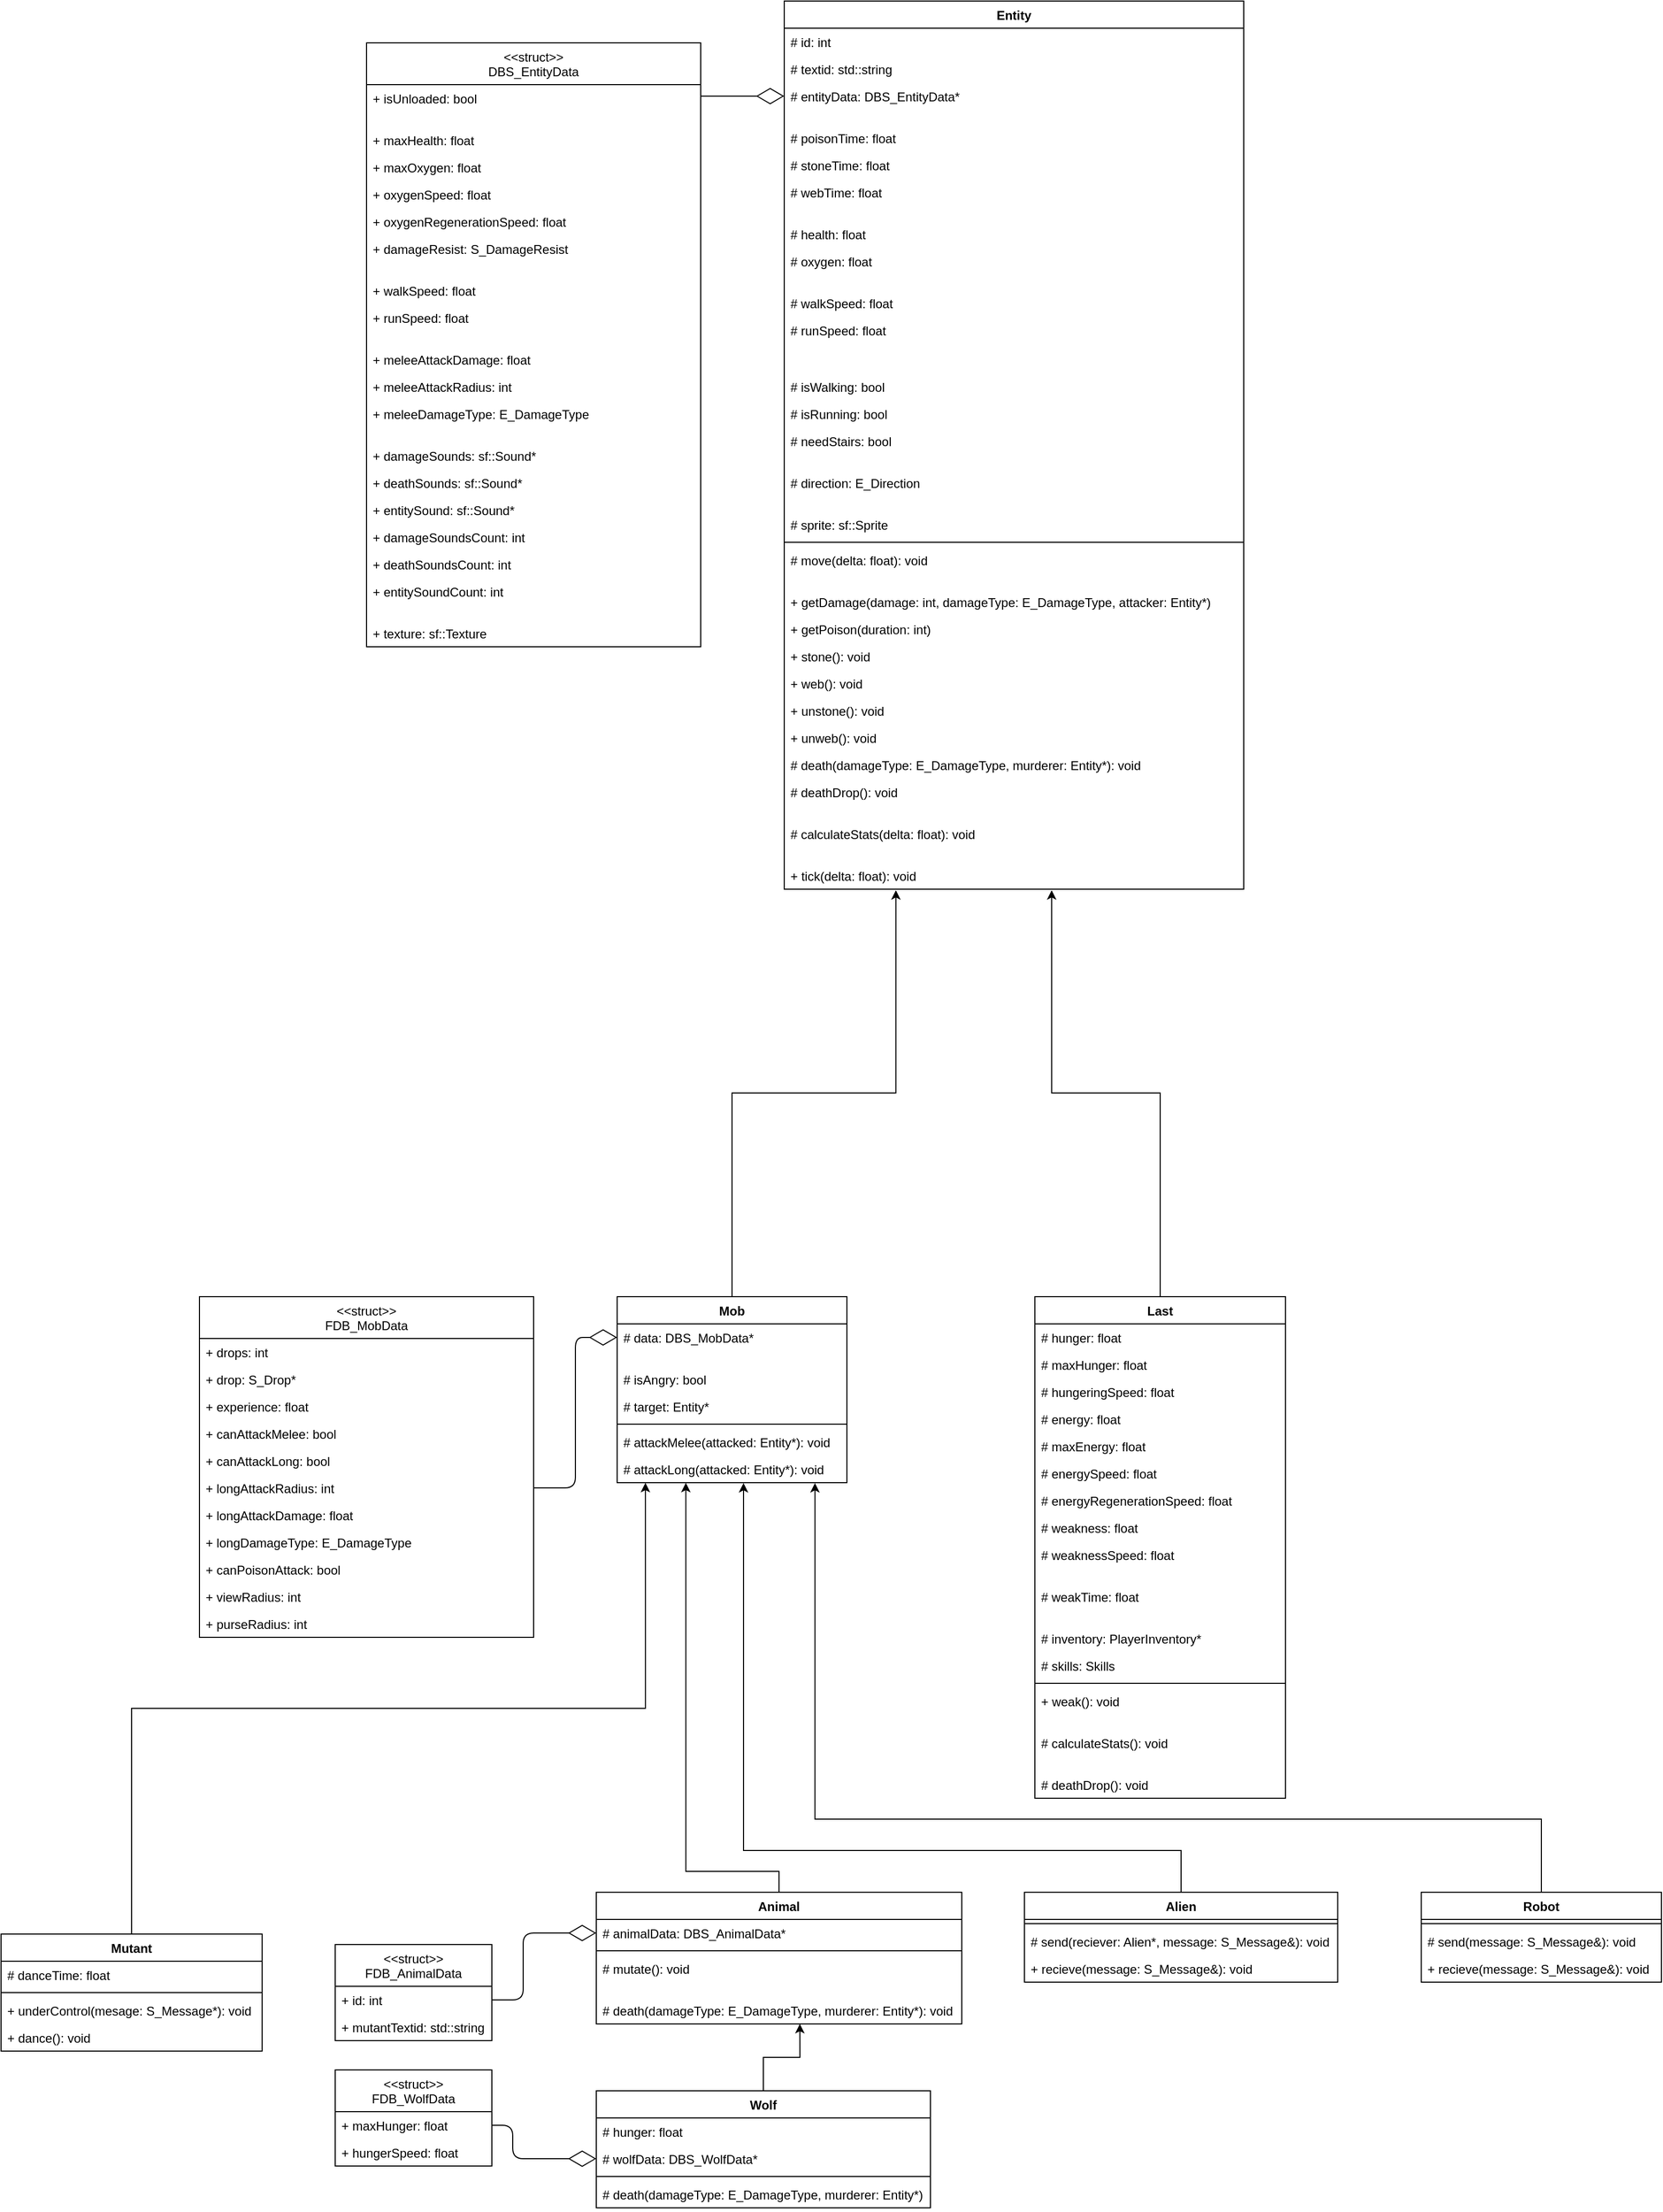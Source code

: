 <mxfile version="12.9.13" type="device" pages="3"><diagram id="_9gddcBnUzKAtEYIfAxv" name="Entity"><mxGraphModel dx="2674" dy="850" grid="1" gridSize="10" guides="1" tooltips="1" connect="1" arrows="1" fold="1" page="1" pageScale="1" pageWidth="827" pageHeight="1169" math="0" shadow="0"><root><mxCell id="0"/><mxCell id="1" parent="0"/><mxCell id="7t-PMfstpezNoTPkG2zE-1" value="Entity" style="swimlane;fontStyle=1;align=center;verticalAlign=top;childLayout=stackLayout;horizontal=1;startSize=26;horizontalStack=0;resizeParent=1;resizeParentMax=0;resizeLast=0;collapsible=1;marginBottom=0;" parent="1" vertex="1"><mxGeometry x="320" y="160" width="440" height="850" as="geometry"><mxRectangle x="320" y="160" width="70" height="26" as="alternateBounds"/></mxGeometry></mxCell><mxCell id="hd_nXquDpJFemwTDc_3k-4" value="# id: int" style="text;strokeColor=none;fillColor=none;align=left;verticalAlign=top;spacingLeft=4;spacingRight=4;overflow=hidden;rotatable=0;points=[[0,0.5],[1,0.5]];portConstraint=eastwest;" parent="7t-PMfstpezNoTPkG2zE-1" vertex="1"><mxGeometry y="26" width="440" height="26" as="geometry"/></mxCell><mxCell id="hd_nXquDpJFemwTDc_3k-5" value="# textid: std::string" style="text;strokeColor=none;fillColor=none;align=left;verticalAlign=top;spacingLeft=4;spacingRight=4;overflow=hidden;rotatable=0;points=[[0,0.5],[1,0.5]];portConstraint=eastwest;" parent="7t-PMfstpezNoTPkG2zE-1" vertex="1"><mxGeometry y="52" width="440" height="26" as="geometry"/></mxCell><mxCell id="hd_nXquDpJFemwTDc_3k-8" value="# entityData: DBS_EntityData*" style="text;strokeColor=none;fillColor=none;align=left;verticalAlign=top;spacingLeft=4;spacingRight=4;overflow=hidden;rotatable=0;points=[[0,0.5],[1,0.5]];portConstraint=eastwest;" parent="7t-PMfstpezNoTPkG2zE-1" vertex="1"><mxGeometry y="78" width="440" height="26" as="geometry"/></mxCell><mxCell id="hd_nXquDpJFemwTDc_3k-6" value="" style="text;strokeColor=none;fillColor=none;align=left;verticalAlign=middle;spacingTop=-1;spacingLeft=4;spacingRight=4;rotatable=0;labelPosition=right;points=[];portConstraint=eastwest;" parent="7t-PMfstpezNoTPkG2zE-1" vertex="1"><mxGeometry y="104" width="440" height="14" as="geometry"/></mxCell><mxCell id="hd_nXquDpJFemwTDc_3k-7" value="# poisonTime: float" style="text;strokeColor=none;fillColor=none;align=left;verticalAlign=top;spacingLeft=4;spacingRight=4;overflow=hidden;rotatable=0;points=[[0,0.5],[1,0.5]];portConstraint=eastwest;" parent="7t-PMfstpezNoTPkG2zE-1" vertex="1"><mxGeometry y="118" width="440" height="26" as="geometry"/></mxCell><mxCell id="NjON-T6MCV3ADSHAIsuZ-22" value="# stoneTime: float" style="text;strokeColor=none;fillColor=none;align=left;verticalAlign=top;spacingLeft=4;spacingRight=4;overflow=hidden;rotatable=0;points=[[0,0.5],[1,0.5]];portConstraint=eastwest;" parent="7t-PMfstpezNoTPkG2zE-1" vertex="1"><mxGeometry y="144" width="440" height="26" as="geometry"/></mxCell><mxCell id="NjON-T6MCV3ADSHAIsuZ-23" value="# webTime: float" style="text;strokeColor=none;fillColor=none;align=left;verticalAlign=top;spacingLeft=4;spacingRight=4;overflow=hidden;rotatable=0;points=[[0,0.5],[1,0.5]];portConstraint=eastwest;" parent="7t-PMfstpezNoTPkG2zE-1" vertex="1"><mxGeometry y="170" width="440" height="26" as="geometry"/></mxCell><mxCell id="hd_nXquDpJFemwTDc_3k-9" value="" style="text;strokeColor=none;fillColor=none;align=left;verticalAlign=middle;spacingTop=-1;spacingLeft=4;spacingRight=4;rotatable=0;labelPosition=right;points=[];portConstraint=eastwest;" parent="7t-PMfstpezNoTPkG2zE-1" vertex="1"><mxGeometry y="196" width="440" height="14" as="geometry"/></mxCell><mxCell id="hd_nXquDpJFemwTDc_3k-12" value="# health: float" style="text;strokeColor=none;fillColor=none;align=left;verticalAlign=top;spacingLeft=4;spacingRight=4;overflow=hidden;rotatable=0;points=[[0,0.5],[1,0.5]];portConstraint=eastwest;" parent="7t-PMfstpezNoTPkG2zE-1" vertex="1"><mxGeometry y="210" width="440" height="26" as="geometry"/></mxCell><mxCell id="hd_nXquDpJFemwTDc_3k-13" value="# oxygen: float" style="text;strokeColor=none;fillColor=none;align=left;verticalAlign=top;spacingLeft=4;spacingRight=4;overflow=hidden;rotatable=0;points=[[0,0.5],[1,0.5]];portConstraint=eastwest;" parent="7t-PMfstpezNoTPkG2zE-1" vertex="1"><mxGeometry y="236" width="440" height="26" as="geometry"/></mxCell><mxCell id="hd_nXquDpJFemwTDc_3k-18" value="" style="text;strokeColor=none;fillColor=none;align=left;verticalAlign=middle;spacingTop=-1;spacingLeft=4;spacingRight=4;rotatable=0;labelPosition=right;points=[];portConstraint=eastwest;" parent="7t-PMfstpezNoTPkG2zE-1" vertex="1"><mxGeometry y="262" width="440" height="14" as="geometry"/></mxCell><mxCell id="hd_nXquDpJFemwTDc_3k-19" value="# walkSpeed: float" style="text;strokeColor=none;fillColor=none;align=left;verticalAlign=top;spacingLeft=4;spacingRight=4;overflow=hidden;rotatable=0;points=[[0,0.5],[1,0.5]];portConstraint=eastwest;" parent="7t-PMfstpezNoTPkG2zE-1" vertex="1"><mxGeometry y="276" width="440" height="26" as="geometry"/></mxCell><mxCell id="hd_nXquDpJFemwTDc_3k-20" value="# runSpeed: float" style="text;strokeColor=none;fillColor=none;align=left;verticalAlign=top;spacingLeft=4;spacingRight=4;overflow=hidden;rotatable=0;points=[[0,0.5],[1,0.5]];portConstraint=eastwest;" parent="7t-PMfstpezNoTPkG2zE-1" vertex="1"><mxGeometry y="302" width="440" height="26" as="geometry"/></mxCell><mxCell id="hd_nXquDpJFemwTDc_3k-21" value="" style="text;strokeColor=none;fillColor=none;align=left;verticalAlign=middle;spacingTop=-1;spacingLeft=4;spacingRight=4;rotatable=0;labelPosition=right;points=[];portConstraint=eastwest;" parent="7t-PMfstpezNoTPkG2zE-1" vertex="1"><mxGeometry y="328" width="440" height="14" as="geometry"/></mxCell><mxCell id="hd_nXquDpJFemwTDc_3k-24" value="" style="text;strokeColor=none;fillColor=none;align=left;verticalAlign=middle;spacingTop=-1;spacingLeft=4;spacingRight=4;rotatable=0;labelPosition=right;points=[];portConstraint=eastwest;" parent="7t-PMfstpezNoTPkG2zE-1" vertex="1"><mxGeometry y="342" width="440" height="14" as="geometry"/></mxCell><mxCell id="hd_nXquDpJFemwTDc_3k-23" value="# isWalking: bool" style="text;strokeColor=none;fillColor=none;align=left;verticalAlign=top;spacingLeft=4;spacingRight=4;overflow=hidden;rotatable=0;points=[[0,0.5],[1,0.5]];portConstraint=eastwest;" parent="7t-PMfstpezNoTPkG2zE-1" vertex="1"><mxGeometry y="356" width="440" height="26" as="geometry"/></mxCell><mxCell id="hd_nXquDpJFemwTDc_3k-25" value="# isRunning: bool" style="text;strokeColor=none;fillColor=none;align=left;verticalAlign=top;spacingLeft=4;spacingRight=4;overflow=hidden;rotatable=0;points=[[0,0.5],[1,0.5]];portConstraint=eastwest;" parent="7t-PMfstpezNoTPkG2zE-1" vertex="1"><mxGeometry y="382" width="440" height="26" as="geometry"/></mxCell><mxCell id="hd_nXquDpJFemwTDc_3k-26" value="# needStairs: bool" style="text;strokeColor=none;fillColor=none;align=left;verticalAlign=top;spacingLeft=4;spacingRight=4;overflow=hidden;rotatable=0;points=[[0,0.5],[1,0.5]];portConstraint=eastwest;" parent="7t-PMfstpezNoTPkG2zE-1" vertex="1"><mxGeometry y="408" width="440" height="26" as="geometry"/></mxCell><mxCell id="hd_nXquDpJFemwTDc_3k-27" value="" style="text;strokeColor=none;fillColor=none;align=left;verticalAlign=middle;spacingTop=-1;spacingLeft=4;spacingRight=4;rotatable=0;labelPosition=right;points=[];portConstraint=eastwest;" parent="7t-PMfstpezNoTPkG2zE-1" vertex="1"><mxGeometry y="434" width="440" height="14" as="geometry"/></mxCell><mxCell id="hd_nXquDpJFemwTDc_3k-31" value="# direction: E_Direction" style="text;strokeColor=none;fillColor=none;align=left;verticalAlign=top;spacingLeft=4;spacingRight=4;overflow=hidden;rotatable=0;points=[[0,0.5],[1,0.5]];portConstraint=eastwest;" parent="7t-PMfstpezNoTPkG2zE-1" vertex="1"><mxGeometry y="448" width="440" height="26" as="geometry"/></mxCell><mxCell id="hd_nXquDpJFemwTDc_3k-33" value="" style="text;strokeColor=none;fillColor=none;align=left;verticalAlign=middle;spacingTop=-1;spacingLeft=4;spacingRight=4;rotatable=0;labelPosition=right;points=[];portConstraint=eastwest;" parent="7t-PMfstpezNoTPkG2zE-1" vertex="1"><mxGeometry y="474" width="440" height="14" as="geometry"/></mxCell><mxCell id="hd_nXquDpJFemwTDc_3k-39" value="# sprite: sf::Sprite" style="text;strokeColor=none;fillColor=none;align=left;verticalAlign=top;spacingLeft=4;spacingRight=4;overflow=hidden;rotatable=0;points=[[0,0.5],[1,0.5]];portConstraint=eastwest;" parent="7t-PMfstpezNoTPkG2zE-1" vertex="1"><mxGeometry y="488" width="440" height="26" as="geometry"/></mxCell><mxCell id="7t-PMfstpezNoTPkG2zE-3" value="" style="line;strokeWidth=1;fillColor=none;align=left;verticalAlign=middle;spacingTop=-1;spacingLeft=3;spacingRight=3;rotatable=0;labelPosition=right;points=[];portConstraint=eastwest;" parent="7t-PMfstpezNoTPkG2zE-1" vertex="1"><mxGeometry y="514" width="440" height="8" as="geometry"/></mxCell><mxCell id="hd_nXquDpJFemwTDc_3k-40" value="# move(delta: float): void" style="text;strokeColor=none;fillColor=none;align=left;verticalAlign=top;spacingLeft=4;spacingRight=4;overflow=hidden;rotatable=0;points=[[0,0.5],[1,0.5]];portConstraint=eastwest;" parent="7t-PMfstpezNoTPkG2zE-1" vertex="1"><mxGeometry y="522" width="440" height="26" as="geometry"/></mxCell><mxCell id="hd_nXquDpJFemwTDc_3k-41" value="" style="text;strokeColor=none;fillColor=none;align=left;verticalAlign=middle;spacingTop=-1;spacingLeft=4;spacingRight=4;rotatable=0;labelPosition=right;points=[];portConstraint=eastwest;" parent="7t-PMfstpezNoTPkG2zE-1" vertex="1"><mxGeometry y="548" width="440" height="14" as="geometry"/></mxCell><mxCell id="hd_nXquDpJFemwTDc_3k-42" value="+ getDamage(damage: int, damageType: E_DamageType, attacker: Entity*)" style="text;strokeColor=none;fillColor=none;align=left;verticalAlign=top;spacingLeft=4;spacingRight=4;overflow=hidden;rotatable=0;points=[[0,0.5],[1,0.5]];portConstraint=eastwest;" parent="7t-PMfstpezNoTPkG2zE-1" vertex="1"><mxGeometry y="562" width="440" height="26" as="geometry"/></mxCell><mxCell id="hd_nXquDpJFemwTDc_3k-43" value="+ getPoison(duration: int)" style="text;strokeColor=none;fillColor=none;align=left;verticalAlign=top;spacingLeft=4;spacingRight=4;overflow=hidden;rotatable=0;points=[[0,0.5],[1,0.5]];portConstraint=eastwest;" parent="7t-PMfstpezNoTPkG2zE-1" vertex="1"><mxGeometry y="588" width="440" height="26" as="geometry"/></mxCell><mxCell id="hd_nXquDpJFemwTDc_3k-45" value="+ stone(): void" style="text;strokeColor=none;fillColor=none;align=left;verticalAlign=top;spacingLeft=4;spacingRight=4;overflow=hidden;rotatable=0;points=[[0,0.5],[1,0.5]];portConstraint=eastwest;" parent="7t-PMfstpezNoTPkG2zE-1" vertex="1"><mxGeometry y="614" width="440" height="26" as="geometry"/></mxCell><mxCell id="hd_nXquDpJFemwTDc_3k-46" value="+ web(): void" style="text;strokeColor=none;fillColor=none;align=left;verticalAlign=top;spacingLeft=4;spacingRight=4;overflow=hidden;rotatable=0;points=[[0,0.5],[1,0.5]];portConstraint=eastwest;" parent="7t-PMfstpezNoTPkG2zE-1" vertex="1"><mxGeometry y="640" width="440" height="26" as="geometry"/></mxCell><mxCell id="hd_nXquDpJFemwTDc_3k-47" value="+ unstone(): void" style="text;strokeColor=none;fillColor=none;align=left;verticalAlign=top;spacingLeft=4;spacingRight=4;overflow=hidden;rotatable=0;points=[[0,0.5],[1,0.5]];portConstraint=eastwest;" parent="7t-PMfstpezNoTPkG2zE-1" vertex="1"><mxGeometry y="666" width="440" height="26" as="geometry"/></mxCell><mxCell id="hd_nXquDpJFemwTDc_3k-48" value="+ unweb(): void" style="text;strokeColor=none;fillColor=none;align=left;verticalAlign=top;spacingLeft=4;spacingRight=4;overflow=hidden;rotatable=0;points=[[0,0.5],[1,0.5]];portConstraint=eastwest;" parent="7t-PMfstpezNoTPkG2zE-1" vertex="1"><mxGeometry y="692" width="440" height="26" as="geometry"/></mxCell><mxCell id="hd_nXquDpJFemwTDc_3k-49" value="# death(damageType: E_DamageType, murderer: Entity*): void" style="text;strokeColor=none;fillColor=none;align=left;verticalAlign=top;spacingLeft=4;spacingRight=4;overflow=hidden;rotatable=0;points=[[0,0.5],[1,0.5]];portConstraint=eastwest;" parent="7t-PMfstpezNoTPkG2zE-1" vertex="1"><mxGeometry y="718" width="440" height="26" as="geometry"/></mxCell><mxCell id="hd_nXquDpJFemwTDc_3k-50" value="# deathDrop(): void" style="text;strokeColor=none;fillColor=none;align=left;verticalAlign=top;spacingLeft=4;spacingRight=4;overflow=hidden;rotatable=0;points=[[0,0.5],[1,0.5]];portConstraint=eastwest;" parent="7t-PMfstpezNoTPkG2zE-1" vertex="1"><mxGeometry y="744" width="440" height="26" as="geometry"/></mxCell><mxCell id="hd_nXquDpJFemwTDc_3k-52" value="" style="text;strokeColor=none;fillColor=none;align=left;verticalAlign=middle;spacingTop=-1;spacingLeft=4;spacingRight=4;rotatable=0;labelPosition=right;points=[];portConstraint=eastwest;" parent="7t-PMfstpezNoTPkG2zE-1" vertex="1"><mxGeometry y="770" width="440" height="14" as="geometry"/></mxCell><mxCell id="hd_nXquDpJFemwTDc_3k-72" value="# calculateStats(delta: float): void" style="text;strokeColor=none;fillColor=none;align=left;verticalAlign=top;spacingLeft=4;spacingRight=4;overflow=hidden;rotatable=0;points=[[0,0.5],[1,0.5]];portConstraint=eastwest;" parent="7t-PMfstpezNoTPkG2zE-1" vertex="1"><mxGeometry y="784" width="440" height="26" as="geometry"/></mxCell><mxCell id="NjON-T6MCV3ADSHAIsuZ-20" value="" style="text;strokeColor=none;fillColor=none;align=left;verticalAlign=middle;spacingTop=-1;spacingLeft=4;spacingRight=4;rotatable=0;labelPosition=right;points=[];portConstraint=eastwest;" parent="7t-PMfstpezNoTPkG2zE-1" vertex="1"><mxGeometry y="810" width="440" height="14" as="geometry"/></mxCell><mxCell id="NjON-T6MCV3ADSHAIsuZ-21" value="+ tick(delta: float): void" style="text;strokeColor=none;fillColor=none;align=left;verticalAlign=top;spacingLeft=4;spacingRight=4;overflow=hidden;rotatable=0;points=[[0,0.5],[1,0.5]];portConstraint=eastwest;" parent="7t-PMfstpezNoTPkG2zE-1" vertex="1"><mxGeometry y="824" width="440" height="26" as="geometry"/></mxCell><mxCell id="hd_nXquDpJFemwTDc_3k-68" style="edgeStyle=orthogonalEdgeStyle;rounded=0;orthogonalLoop=1;jettySize=auto;html=1;entryX=0.582;entryY=1.038;entryDx=0;entryDy=0;entryPerimeter=0;" parent="1" source="CssJKFhs9q9UilkPrXlm-1" target="NjON-T6MCV3ADSHAIsuZ-21" edge="1"><mxGeometry relative="1" as="geometry"><mxPoint x="576" y="1060" as="targetPoint"/></mxGeometry></mxCell><mxCell id="NjON-T6MCV3ADSHAIsuZ-1" value="&lt;&lt;struct&gt;&gt;&#10;DBS_EntityData" style="swimlane;fontStyle=0;childLayout=stackLayout;horizontal=1;startSize=40;fillColor=none;horizontalStack=0;resizeParent=1;resizeParentMax=0;resizeLast=0;collapsible=1;marginBottom=0;" parent="1" vertex="1"><mxGeometry x="-80" y="200" width="320" height="578" as="geometry"/></mxCell><mxCell id="V2RdwMjFHvGjoOzvQztI-8" value="+ isUnloaded: bool" style="text;strokeColor=none;fillColor=none;align=left;verticalAlign=top;spacingLeft=4;spacingRight=4;overflow=hidden;rotatable=0;points=[[0,0.5],[1,0.5]];portConstraint=eastwest;" parent="NjON-T6MCV3ADSHAIsuZ-1" vertex="1"><mxGeometry y="40" width="320" height="26" as="geometry"/></mxCell><mxCell id="V2RdwMjFHvGjoOzvQztI-9" value="" style="text;strokeColor=none;fillColor=none;align=left;verticalAlign=middle;spacingTop=-1;spacingLeft=4;spacingRight=4;rotatable=0;labelPosition=right;points=[];portConstraint=eastwest;" parent="NjON-T6MCV3ADSHAIsuZ-1" vertex="1"><mxGeometry y="66" width="320" height="14" as="geometry"/></mxCell><mxCell id="NjON-T6MCV3ADSHAIsuZ-2" value="+ maxHealth: float" style="text;strokeColor=none;fillColor=none;align=left;verticalAlign=top;spacingLeft=4;spacingRight=4;overflow=hidden;rotatable=0;points=[[0,0.5],[1,0.5]];portConstraint=eastwest;" parent="NjON-T6MCV3ADSHAIsuZ-1" vertex="1"><mxGeometry y="80" width="320" height="26" as="geometry"/></mxCell><mxCell id="NjON-T6MCV3ADSHAIsuZ-3" value="+ maxOxygen: float" style="text;strokeColor=none;fillColor=none;align=left;verticalAlign=top;spacingLeft=4;spacingRight=4;overflow=hidden;rotatable=0;points=[[0,0.5],[1,0.5]];portConstraint=eastwest;" parent="NjON-T6MCV3ADSHAIsuZ-1" vertex="1"><mxGeometry y="106" width="320" height="26" as="geometry"/></mxCell><mxCell id="NjON-T6MCV3ADSHAIsuZ-4" value="+ oxygenSpeed: float" style="text;strokeColor=none;fillColor=none;align=left;verticalAlign=top;spacingLeft=4;spacingRight=4;overflow=hidden;rotatable=0;points=[[0,0.5],[1,0.5]];portConstraint=eastwest;" parent="NjON-T6MCV3ADSHAIsuZ-1" vertex="1"><mxGeometry y="132" width="320" height="26" as="geometry"/></mxCell><mxCell id="NjON-T6MCV3ADSHAIsuZ-5" value="+ oxygenRegenerationSpeed: float" style="text;strokeColor=none;fillColor=none;align=left;verticalAlign=top;spacingLeft=4;spacingRight=4;overflow=hidden;rotatable=0;points=[[0,0.5],[1,0.5]];portConstraint=eastwest;" parent="NjON-T6MCV3ADSHAIsuZ-1" vertex="1"><mxGeometry y="158" width="320" height="26" as="geometry"/></mxCell><mxCell id="NjON-T6MCV3ADSHAIsuZ-6" value="+ damageResist: S_DamageResist" style="text;strokeColor=none;fillColor=none;align=left;verticalAlign=top;spacingLeft=4;spacingRight=4;overflow=hidden;rotatable=0;points=[[0,0.5],[1,0.5]];portConstraint=eastwest;" parent="NjON-T6MCV3ADSHAIsuZ-1" vertex="1"><mxGeometry y="184" width="320" height="26" as="geometry"/></mxCell><mxCell id="NjON-T6MCV3ADSHAIsuZ-13" value="" style="text;strokeColor=none;fillColor=none;align=left;verticalAlign=middle;spacingTop=-1;spacingLeft=4;spacingRight=4;rotatable=0;labelPosition=right;points=[];portConstraint=eastwest;" parent="NjON-T6MCV3ADSHAIsuZ-1" vertex="1"><mxGeometry y="210" width="320" height="14" as="geometry"/></mxCell><mxCell id="NjON-T6MCV3ADSHAIsuZ-7" value="+ walkSpeed: float" style="text;strokeColor=none;fillColor=none;align=left;verticalAlign=top;spacingLeft=4;spacingRight=4;overflow=hidden;rotatable=0;points=[[0,0.5],[1,0.5]];portConstraint=eastwest;" parent="NjON-T6MCV3ADSHAIsuZ-1" vertex="1"><mxGeometry y="224" width="320" height="26" as="geometry"/></mxCell><mxCell id="NjON-T6MCV3ADSHAIsuZ-8" value="+ runSpeed: float" style="text;strokeColor=none;fillColor=none;align=left;verticalAlign=top;spacingLeft=4;spacingRight=4;overflow=hidden;rotatable=0;points=[[0,0.5],[1,0.5]];portConstraint=eastwest;" parent="NjON-T6MCV3ADSHAIsuZ-1" vertex="1"><mxGeometry y="250" width="320" height="26" as="geometry"/></mxCell><mxCell id="NjON-T6MCV3ADSHAIsuZ-14" value="" style="text;strokeColor=none;fillColor=none;align=left;verticalAlign=middle;spacingTop=-1;spacingLeft=4;spacingRight=4;rotatable=0;labelPosition=right;points=[];portConstraint=eastwest;" parent="NjON-T6MCV3ADSHAIsuZ-1" vertex="1"><mxGeometry y="276" width="320" height="14" as="geometry"/></mxCell><mxCell id="NjON-T6MCV3ADSHAIsuZ-9" value="+ meleeAttackDamage: float" style="text;strokeColor=none;fillColor=none;align=left;verticalAlign=top;spacingLeft=4;spacingRight=4;overflow=hidden;rotatable=0;points=[[0,0.5],[1,0.5]];portConstraint=eastwest;" parent="NjON-T6MCV3ADSHAIsuZ-1" vertex="1"><mxGeometry y="290" width="320" height="26" as="geometry"/></mxCell><mxCell id="ve8ZLu9y7T4b4Ra7RAJk-6" value="+ meleeAttackRadius: int" style="text;strokeColor=none;fillColor=none;align=left;verticalAlign=top;spacingLeft=4;spacingRight=4;overflow=hidden;rotatable=0;points=[[0,0.5],[1,0.5]];portConstraint=eastwest;" parent="NjON-T6MCV3ADSHAIsuZ-1" vertex="1"><mxGeometry y="316" width="320" height="26" as="geometry"/></mxCell><mxCell id="ve8ZLu9y7T4b4Ra7RAJk-7" value="+ meleeDamageType: E_DamageType" style="text;strokeColor=none;fillColor=none;align=left;verticalAlign=top;spacingLeft=4;spacingRight=4;overflow=hidden;rotatable=0;points=[[0,0.5],[1,0.5]];portConstraint=eastwest;" parent="NjON-T6MCV3ADSHAIsuZ-1" vertex="1"><mxGeometry y="342" width="320" height="26" as="geometry"/></mxCell><mxCell id="NjON-T6MCV3ADSHAIsuZ-15" value="" style="text;strokeColor=none;fillColor=none;align=left;verticalAlign=middle;spacingTop=-1;spacingLeft=4;spacingRight=4;rotatable=0;labelPosition=right;points=[];portConstraint=eastwest;" parent="NjON-T6MCV3ADSHAIsuZ-1" vertex="1"><mxGeometry y="368" width="320" height="14" as="geometry"/></mxCell><mxCell id="NjON-T6MCV3ADSHAIsuZ-10" value="+ damageSounds: sf::Sound*" style="text;strokeColor=none;fillColor=none;align=left;verticalAlign=top;spacingLeft=4;spacingRight=4;overflow=hidden;rotatable=0;points=[[0,0.5],[1,0.5]];portConstraint=eastwest;" parent="NjON-T6MCV3ADSHAIsuZ-1" vertex="1"><mxGeometry y="382" width="320" height="26" as="geometry"/></mxCell><mxCell id="NjON-T6MCV3ADSHAIsuZ-11" value="+ deathSounds: sf::Sound*" style="text;strokeColor=none;fillColor=none;align=left;verticalAlign=top;spacingLeft=4;spacingRight=4;overflow=hidden;rotatable=0;points=[[0,0.5],[1,0.5]];portConstraint=eastwest;" parent="NjON-T6MCV3ADSHAIsuZ-1" vertex="1"><mxGeometry y="408" width="320" height="26" as="geometry"/></mxCell><mxCell id="NjON-T6MCV3ADSHAIsuZ-12" value="+ entitySound: sf::Sound*" style="text;strokeColor=none;fillColor=none;align=left;verticalAlign=top;spacingLeft=4;spacingRight=4;overflow=hidden;rotatable=0;points=[[0,0.5],[1,0.5]];portConstraint=eastwest;" parent="NjON-T6MCV3ADSHAIsuZ-1" vertex="1"><mxGeometry y="434" width="320" height="26" as="geometry"/></mxCell><mxCell id="NjON-T6MCV3ADSHAIsuZ-16" value="+ damageSoundsCount: int" style="text;strokeColor=none;fillColor=none;align=left;verticalAlign=top;spacingLeft=4;spacingRight=4;overflow=hidden;rotatable=0;points=[[0,0.5],[1,0.5]];portConstraint=eastwest;" parent="NjON-T6MCV3ADSHAIsuZ-1" vertex="1"><mxGeometry y="460" width="320" height="26" as="geometry"/></mxCell><mxCell id="NjON-T6MCV3ADSHAIsuZ-18" value="+ deathSoundsCount: int" style="text;strokeColor=none;fillColor=none;align=left;verticalAlign=top;spacingLeft=4;spacingRight=4;overflow=hidden;rotatable=0;points=[[0,0.5],[1,0.5]];portConstraint=eastwest;" parent="NjON-T6MCV3ADSHAIsuZ-1" vertex="1"><mxGeometry y="486" width="320" height="26" as="geometry"/></mxCell><mxCell id="NjON-T6MCV3ADSHAIsuZ-17" value="+ entitySoundCount: int" style="text;strokeColor=none;fillColor=none;align=left;verticalAlign=top;spacingLeft=4;spacingRight=4;overflow=hidden;rotatable=0;points=[[0,0.5],[1,0.5]];portConstraint=eastwest;" parent="NjON-T6MCV3ADSHAIsuZ-1" vertex="1"><mxGeometry y="512" width="320" height="26" as="geometry"/></mxCell><mxCell id="ve8ZLu9y7T4b4Ra7RAJk-1" value="" style="text;strokeColor=none;fillColor=none;align=left;verticalAlign=middle;spacingTop=-1;spacingLeft=4;spacingRight=4;rotatable=0;labelPosition=right;points=[];portConstraint=eastwest;" parent="NjON-T6MCV3ADSHAIsuZ-1" vertex="1"><mxGeometry y="538" width="320" height="14" as="geometry"/></mxCell><mxCell id="ve8ZLu9y7T4b4Ra7RAJk-2" value="+ texture: sf::Texture" style="text;strokeColor=none;fillColor=none;align=left;verticalAlign=top;spacingLeft=4;spacingRight=4;overflow=hidden;rotatable=0;points=[[0,0.5],[1,0.5]];portConstraint=eastwest;" parent="NjON-T6MCV3ADSHAIsuZ-1" vertex="1"><mxGeometry y="552" width="320" height="26" as="geometry"/></mxCell><mxCell id="CssJKFhs9q9UilkPrXlm-1" value="Last" style="swimlane;fontStyle=1;align=center;verticalAlign=top;childLayout=stackLayout;horizontal=1;startSize=26;horizontalStack=0;resizeParent=1;resizeParentMax=0;resizeLast=0;collapsible=1;marginBottom=0;" parent="1" vertex="1"><mxGeometry x="560" y="1400" width="240" height="480" as="geometry"><mxRectangle x="560" y="1400" width="60" height="26" as="alternateBounds"/></mxGeometry></mxCell><mxCell id="hd_nXquDpJFemwTDc_3k-54" value="# hunger: float" style="text;strokeColor=none;fillColor=none;align=left;verticalAlign=top;spacingLeft=4;spacingRight=4;overflow=hidden;rotatable=0;points=[[0,0.5],[1,0.5]];portConstraint=eastwest;" parent="CssJKFhs9q9UilkPrXlm-1" vertex="1"><mxGeometry y="26" width="240" height="26" as="geometry"/></mxCell><mxCell id="hd_nXquDpJFemwTDc_3k-56" value="# maxHunger: float" style="text;strokeColor=none;fillColor=none;align=left;verticalAlign=top;spacingLeft=4;spacingRight=4;overflow=hidden;rotatable=0;points=[[0,0.5],[1,0.5]];portConstraint=eastwest;" parent="CssJKFhs9q9UilkPrXlm-1" vertex="1"><mxGeometry y="52" width="240" height="26" as="geometry"/></mxCell><mxCell id="hd_nXquDpJFemwTDc_3k-59" value="# hungeringSpeed: float" style="text;strokeColor=none;fillColor=none;align=left;verticalAlign=top;spacingLeft=4;spacingRight=4;overflow=hidden;rotatable=0;points=[[0,0.5],[1,0.5]];portConstraint=eastwest;" parent="CssJKFhs9q9UilkPrXlm-1" vertex="1"><mxGeometry y="78" width="240" height="26" as="geometry"/></mxCell><mxCell id="hd_nXquDpJFemwTDc_3k-55" value="# energy: float" style="text;strokeColor=none;fillColor=none;align=left;verticalAlign=top;spacingLeft=4;spacingRight=4;overflow=hidden;rotatable=0;points=[[0,0.5],[1,0.5]];portConstraint=eastwest;" parent="CssJKFhs9q9UilkPrXlm-1" vertex="1"><mxGeometry y="104" width="240" height="26" as="geometry"/></mxCell><mxCell id="hd_nXquDpJFemwTDc_3k-58" value="# maxEnergy: float" style="text;strokeColor=none;fillColor=none;align=left;verticalAlign=top;spacingLeft=4;spacingRight=4;overflow=hidden;rotatable=0;points=[[0,0.5],[1,0.5]];portConstraint=eastwest;" parent="CssJKFhs9q9UilkPrXlm-1" vertex="1"><mxGeometry y="130" width="240" height="26" as="geometry"/></mxCell><mxCell id="hd_nXquDpJFemwTDc_3k-60" value="# energySpeed: float" style="text;strokeColor=none;fillColor=none;align=left;verticalAlign=top;spacingLeft=4;spacingRight=4;overflow=hidden;rotatable=0;points=[[0,0.5],[1,0.5]];portConstraint=eastwest;" parent="CssJKFhs9q9UilkPrXlm-1" vertex="1"><mxGeometry y="156" width="240" height="26" as="geometry"/></mxCell><mxCell id="hd_nXquDpJFemwTDc_3k-62" value="# energyRegenerationSpeed: float" style="text;strokeColor=none;fillColor=none;align=left;verticalAlign=top;spacingLeft=4;spacingRight=4;overflow=hidden;rotatable=0;points=[[0,0.5],[1,0.5]];portConstraint=eastwest;" parent="CssJKFhs9q9UilkPrXlm-1" vertex="1"><mxGeometry y="182" width="240" height="26" as="geometry"/></mxCell><mxCell id="hd_nXquDpJFemwTDc_3k-57" value="# weakness: float" style="text;strokeColor=none;fillColor=none;align=left;verticalAlign=top;spacingLeft=4;spacingRight=4;overflow=hidden;rotatable=0;points=[[0,0.5],[1,0.5]];portConstraint=eastwest;" parent="CssJKFhs9q9UilkPrXlm-1" vertex="1"><mxGeometry y="208" width="240" height="26" as="geometry"/></mxCell><mxCell id="hd_nXquDpJFemwTDc_3k-61" value="# weaknessSpeed: float" style="text;strokeColor=none;fillColor=none;align=left;verticalAlign=top;spacingLeft=4;spacingRight=4;overflow=hidden;rotatable=0;points=[[0,0.5],[1,0.5]];portConstraint=eastwest;" parent="CssJKFhs9q9UilkPrXlm-1" vertex="1"><mxGeometry y="234" width="240" height="26" as="geometry"/></mxCell><mxCell id="NjON-T6MCV3ADSHAIsuZ-24" value="" style="text;strokeColor=none;fillColor=none;align=left;verticalAlign=middle;spacingTop=-1;spacingLeft=4;spacingRight=4;rotatable=0;labelPosition=right;points=[];portConstraint=eastwest;" parent="CssJKFhs9q9UilkPrXlm-1" vertex="1"><mxGeometry y="260" width="240" height="14" as="geometry"/></mxCell><mxCell id="NjON-T6MCV3ADSHAIsuZ-25" value="# weakTime: float" style="text;strokeColor=none;fillColor=none;align=left;verticalAlign=top;spacingLeft=4;spacingRight=4;overflow=hidden;rotatable=0;points=[[0,0.5],[1,0.5]];portConstraint=eastwest;" parent="CssJKFhs9q9UilkPrXlm-1" vertex="1"><mxGeometry y="274" width="240" height="26" as="geometry"/></mxCell><mxCell id="hd_nXquDpJFemwTDc_3k-63" value="" style="text;strokeColor=none;fillColor=none;align=left;verticalAlign=middle;spacingTop=-1;spacingLeft=4;spacingRight=4;rotatable=0;labelPosition=right;points=[];portConstraint=eastwest;" parent="CssJKFhs9q9UilkPrXlm-1" vertex="1"><mxGeometry y="300" width="240" height="14" as="geometry"/></mxCell><mxCell id="hd_nXquDpJFemwTDc_3k-64" value="# inventory: PlayerInventory*" style="text;strokeColor=none;fillColor=none;align=left;verticalAlign=top;spacingLeft=4;spacingRight=4;overflow=hidden;rotatable=0;points=[[0,0.5],[1,0.5]];portConstraint=eastwest;" parent="CssJKFhs9q9UilkPrXlm-1" vertex="1"><mxGeometry y="314" width="240" height="26" as="geometry"/></mxCell><mxCell id="hd_nXquDpJFemwTDc_3k-65" value="# skills: Skills" style="text;strokeColor=none;fillColor=none;align=left;verticalAlign=top;spacingLeft=4;spacingRight=4;overflow=hidden;rotatable=0;points=[[0,0.5],[1,0.5]];portConstraint=eastwest;" parent="CssJKFhs9q9UilkPrXlm-1" vertex="1"><mxGeometry y="340" width="240" height="26" as="geometry"/></mxCell><mxCell id="CssJKFhs9q9UilkPrXlm-3" value="" style="line;strokeWidth=1;fillColor=none;align=left;verticalAlign=middle;spacingTop=-1;spacingLeft=3;spacingRight=3;rotatable=0;labelPosition=right;points=[];portConstraint=eastwest;" parent="CssJKFhs9q9UilkPrXlm-1" vertex="1"><mxGeometry y="366" width="240" height="8" as="geometry"/></mxCell><mxCell id="hd_nXquDpJFemwTDc_3k-73" value="+ weak(): void" style="text;strokeColor=none;fillColor=none;align=left;verticalAlign=top;spacingLeft=4;spacingRight=4;overflow=hidden;rotatable=0;points=[[0,0.5],[1,0.5]];portConstraint=eastwest;" parent="CssJKFhs9q9UilkPrXlm-1" vertex="1"><mxGeometry y="374" width="240" height="26" as="geometry"/></mxCell><mxCell id="hd_nXquDpJFemwTDc_3k-74" value="" style="text;strokeColor=none;fillColor=none;align=left;verticalAlign=middle;spacingTop=-1;spacingLeft=4;spacingRight=4;rotatable=0;labelPosition=right;points=[];portConstraint=eastwest;" parent="CssJKFhs9q9UilkPrXlm-1" vertex="1"><mxGeometry y="400" width="240" height="14" as="geometry"/></mxCell><mxCell id="hd_nXquDpJFemwTDc_3k-75" value="# calculateStats(): void" style="text;strokeColor=none;fillColor=none;align=left;verticalAlign=top;spacingLeft=4;spacingRight=4;overflow=hidden;rotatable=0;points=[[0,0.5],[1,0.5]];portConstraint=eastwest;" parent="CssJKFhs9q9UilkPrXlm-1" vertex="1"><mxGeometry y="414" width="240" height="26" as="geometry"/></mxCell><mxCell id="hd_nXquDpJFemwTDc_3k-76" value="" style="text;strokeColor=none;fillColor=none;align=left;verticalAlign=middle;spacingTop=-1;spacingLeft=4;spacingRight=4;rotatable=0;labelPosition=right;points=[];portConstraint=eastwest;" parent="CssJKFhs9q9UilkPrXlm-1" vertex="1"><mxGeometry y="440" width="240" height="14" as="geometry"/></mxCell><mxCell id="hd_nXquDpJFemwTDc_3k-77" value="# deathDrop(): void" style="text;strokeColor=none;fillColor=none;align=left;verticalAlign=top;spacingLeft=4;spacingRight=4;overflow=hidden;rotatable=0;points=[[0,0.5],[1,0.5]];portConstraint=eastwest;" parent="CssJKFhs9q9UilkPrXlm-1" vertex="1"><mxGeometry y="454" width="240" height="26" as="geometry"/></mxCell><mxCell id="ArutptteiilbTRvIP2GF-9" style="edgeStyle=orthogonalEdgeStyle;rounded=0;orthogonalLoop=1;jettySize=auto;html=1;exitX=0.5;exitY=0;exitDx=0;exitDy=0;entryX=0.243;entryY=1.038;entryDx=0;entryDy=0;entryPerimeter=0;" parent="1" source="ArutptteiilbTRvIP2GF-1" target="NjON-T6MCV3ADSHAIsuZ-21" edge="1"><mxGeometry relative="1" as="geometry"><mxPoint x="427" y="1050" as="targetPoint"/></mxGeometry></mxCell><mxCell id="ArutptteiilbTRvIP2GF-1" value="Mob" style="swimlane;fontStyle=1;align=center;verticalAlign=top;childLayout=stackLayout;horizontal=1;startSize=26;horizontalStack=0;resizeParent=1;resizeParentMax=0;resizeLast=0;collapsible=1;marginBottom=0;" parent="1" vertex="1"><mxGeometry x="160" y="1400" width="220" height="178" as="geometry"/></mxCell><mxCell id="ArutptteiilbTRvIP2GF-2" value="# data: DBS_MobData*" style="text;strokeColor=none;fillColor=none;align=left;verticalAlign=top;spacingLeft=4;spacingRight=4;overflow=hidden;rotatable=0;points=[[0,0.5],[1,0.5]];portConstraint=eastwest;" parent="ArutptteiilbTRvIP2GF-1" vertex="1"><mxGeometry y="26" width="220" height="26" as="geometry"/></mxCell><mxCell id="ArutptteiilbTRvIP2GF-5" value="" style="text;strokeColor=none;fillColor=none;align=left;verticalAlign=middle;spacingTop=-1;spacingLeft=4;spacingRight=4;rotatable=0;labelPosition=right;points=[];portConstraint=eastwest;" parent="ArutptteiilbTRvIP2GF-1" vertex="1"><mxGeometry y="52" width="220" height="14" as="geometry"/></mxCell><mxCell id="ArutptteiilbTRvIP2GF-6" value="# isAngry: bool" style="text;strokeColor=none;fillColor=none;align=left;verticalAlign=top;spacingLeft=4;spacingRight=4;overflow=hidden;rotatable=0;points=[[0,0.5],[1,0.5]];portConstraint=eastwest;" parent="ArutptteiilbTRvIP2GF-1" vertex="1"><mxGeometry y="66" width="220" height="26" as="geometry"/></mxCell><mxCell id="ArutptteiilbTRvIP2GF-7" value="# target: Entity*" style="text;strokeColor=none;fillColor=none;align=left;verticalAlign=top;spacingLeft=4;spacingRight=4;overflow=hidden;rotatable=0;points=[[0,0.5],[1,0.5]];portConstraint=eastwest;" parent="ArutptteiilbTRvIP2GF-1" vertex="1"><mxGeometry y="92" width="220" height="26" as="geometry"/></mxCell><mxCell id="ArutptteiilbTRvIP2GF-3" value="" style="line;strokeWidth=1;fillColor=none;align=left;verticalAlign=middle;spacingTop=-1;spacingLeft=3;spacingRight=3;rotatable=0;labelPosition=right;points=[];portConstraint=eastwest;" parent="ArutptteiilbTRvIP2GF-1" vertex="1"><mxGeometry y="118" width="220" height="8" as="geometry"/></mxCell><mxCell id="ArutptteiilbTRvIP2GF-4" value="# attackMelee(attacked: Entity*): void" style="text;strokeColor=none;fillColor=none;align=left;verticalAlign=top;spacingLeft=4;spacingRight=4;overflow=hidden;rotatable=0;points=[[0,0.5],[1,0.5]];portConstraint=eastwest;" parent="ArutptteiilbTRvIP2GF-1" vertex="1"><mxGeometry y="126" width="220" height="26" as="geometry"/></mxCell><mxCell id="ArutptteiilbTRvIP2GF-8" value="# attackLong(attacked: Entity*): void" style="text;strokeColor=none;fillColor=none;align=left;verticalAlign=top;spacingLeft=4;spacingRight=4;overflow=hidden;rotatable=0;points=[[0,0.5],[1,0.5]];portConstraint=eastwest;" parent="ArutptteiilbTRvIP2GF-1" vertex="1"><mxGeometry y="152" width="220" height="26" as="geometry"/></mxCell><mxCell id="5PjnMEGrvgo6paG95Ifc-1" value="&lt;&lt;struct&gt;&gt;&#10;FDB_MobData" style="swimlane;fontStyle=0;childLayout=stackLayout;horizontal=1;startSize=40;fillColor=none;horizontalStack=0;resizeParent=1;resizeParentMax=0;resizeLast=0;collapsible=1;marginBottom=0;" parent="1" vertex="1"><mxGeometry x="-240" y="1400" width="320" height="326" as="geometry"/></mxCell><mxCell id="ve8ZLu9y7T4b4Ra7RAJk-3" value="+ drops: int" style="text;strokeColor=none;fillColor=none;align=left;verticalAlign=top;spacingLeft=4;spacingRight=4;overflow=hidden;rotatable=0;points=[[0,0.5],[1,0.5]];portConstraint=eastwest;" parent="5PjnMEGrvgo6paG95Ifc-1" vertex="1"><mxGeometry y="40" width="320" height="26" as="geometry"/></mxCell><mxCell id="5PjnMEGrvgo6paG95Ifc-2" value="+ drop: S_Drop*" style="text;strokeColor=none;fillColor=none;align=left;verticalAlign=top;spacingLeft=4;spacingRight=4;overflow=hidden;rotatable=0;points=[[0,0.5],[1,0.5]];portConstraint=eastwest;" parent="5PjnMEGrvgo6paG95Ifc-1" vertex="1"><mxGeometry y="66" width="320" height="26" as="geometry"/></mxCell><mxCell id="5PjnMEGrvgo6paG95Ifc-3" value="+ experience: float" style="text;strokeColor=none;fillColor=none;align=left;verticalAlign=top;spacingLeft=4;spacingRight=4;overflow=hidden;rotatable=0;points=[[0,0.5],[1,0.5]];portConstraint=eastwest;" parent="5PjnMEGrvgo6paG95Ifc-1" vertex="1"><mxGeometry y="92" width="320" height="26" as="geometry"/></mxCell><mxCell id="5PjnMEGrvgo6paG95Ifc-4" value="+ canAttackMelee: bool" style="text;strokeColor=none;fillColor=none;align=left;verticalAlign=top;spacingLeft=4;spacingRight=4;overflow=hidden;rotatable=0;points=[[0,0.5],[1,0.5]];portConstraint=eastwest;" parent="5PjnMEGrvgo6paG95Ifc-1" vertex="1"><mxGeometry y="118" width="320" height="26" as="geometry"/></mxCell><mxCell id="5PjnMEGrvgo6paG95Ifc-5" value="+ canAttackLong: bool" style="text;strokeColor=none;fillColor=none;align=left;verticalAlign=top;spacingLeft=4;spacingRight=4;overflow=hidden;rotatable=0;points=[[0,0.5],[1,0.5]];portConstraint=eastwest;" parent="5PjnMEGrvgo6paG95Ifc-1" vertex="1"><mxGeometry y="144" width="320" height="26" as="geometry"/></mxCell><mxCell id="5PjnMEGrvgo6paG95Ifc-6" value="+ longAttackRadius: int" style="text;strokeColor=none;fillColor=none;align=left;verticalAlign=top;spacingLeft=4;spacingRight=4;overflow=hidden;rotatable=0;points=[[0,0.5],[1,0.5]];portConstraint=eastwest;" parent="5PjnMEGrvgo6paG95Ifc-1" vertex="1"><mxGeometry y="170" width="320" height="26" as="geometry"/></mxCell><mxCell id="5PjnMEGrvgo6paG95Ifc-7" value="+ longAttackDamage: float" style="text;strokeColor=none;fillColor=none;align=left;verticalAlign=top;spacingLeft=4;spacingRight=4;overflow=hidden;rotatable=0;points=[[0,0.5],[1,0.5]];portConstraint=eastwest;" parent="5PjnMEGrvgo6paG95Ifc-1" vertex="1"><mxGeometry y="196" width="320" height="26" as="geometry"/></mxCell><mxCell id="5PjnMEGrvgo6paG95Ifc-9" value="+ longDamageType: E_DamageType" style="text;strokeColor=none;fillColor=none;align=left;verticalAlign=top;spacingLeft=4;spacingRight=4;overflow=hidden;rotatable=0;points=[[0,0.5],[1,0.5]];portConstraint=eastwest;" parent="5PjnMEGrvgo6paG95Ifc-1" vertex="1"><mxGeometry y="222" width="320" height="26" as="geometry"/></mxCell><mxCell id="5PjnMEGrvgo6paG95Ifc-8" value="+ canPoisonAttack: bool" style="text;strokeColor=none;fillColor=none;align=left;verticalAlign=top;spacingLeft=4;spacingRight=4;overflow=hidden;rotatable=0;points=[[0,0.5],[1,0.5]];portConstraint=eastwest;" parent="5PjnMEGrvgo6paG95Ifc-1" vertex="1"><mxGeometry y="248" width="320" height="26" as="geometry"/></mxCell><mxCell id="5PjnMEGrvgo6paG95Ifc-11" value="+ viewRadius: int" style="text;strokeColor=none;fillColor=none;align=left;verticalAlign=top;spacingLeft=4;spacingRight=4;overflow=hidden;rotatable=0;points=[[0,0.5],[1,0.5]];portConstraint=eastwest;" parent="5PjnMEGrvgo6paG95Ifc-1" vertex="1"><mxGeometry y="274" width="320" height="26" as="geometry"/></mxCell><mxCell id="5PjnMEGrvgo6paG95Ifc-12" value="+ purseRadius: int" style="text;strokeColor=none;fillColor=none;align=left;verticalAlign=top;spacingLeft=4;spacingRight=4;overflow=hidden;rotatable=0;points=[[0,0.5],[1,0.5]];portConstraint=eastwest;" parent="5PjnMEGrvgo6paG95Ifc-1" vertex="1"><mxGeometry y="300" width="320" height="26" as="geometry"/></mxCell><mxCell id="5PjnMEGrvgo6paG95Ifc-13" value="" style="endArrow=diamondThin;endFill=0;endSize=24;html=1;exitX=1;exitY=0.5;exitDx=0;exitDy=0;entryX=0;entryY=0.5;entryDx=0;entryDy=0;" parent="1" source="5PjnMEGrvgo6paG95Ifc-6" target="ArutptteiilbTRvIP2GF-2" edge="1"><mxGeometry width="160" relative="1" as="geometry"><mxPoint x="70" y="1590" as="sourcePoint"/><mxPoint x="230" y="1590" as="targetPoint"/><Array as="points"><mxPoint x="120" y="1583"/><mxPoint x="120" y="1439"/></Array></mxGeometry></mxCell><mxCell id="NjON-T6MCV3ADSHAIsuZ-19" value="" style="endArrow=diamondThin;endFill=0;endSize=24;html=1;entryX=0;entryY=0.5;entryDx=0;entryDy=0;" parent="1" target="hd_nXquDpJFemwTDc_3k-8" edge="1"><mxGeometry width="160" relative="1" as="geometry"><mxPoint x="240" y="251" as="sourcePoint"/><mxPoint x="360" y="440" as="targetPoint"/></mxGeometry></mxCell><mxCell id="yhbEFfD_wvufHwFEQUwL-7" style="edgeStyle=orthogonalEdgeStyle;rounded=0;orthogonalLoop=1;jettySize=auto;html=1;exitX=0.5;exitY=0;exitDx=0;exitDy=0;entryX=0.299;entryY=1.005;entryDx=0;entryDy=0;entryPerimeter=0;" parent="1" source="yhbEFfD_wvufHwFEQUwL-1" target="ArutptteiilbTRvIP2GF-8" edge="1"><mxGeometry relative="1" as="geometry"><Array as="points"><mxPoint x="315" y="1950"/><mxPoint x="226" y="1950"/></Array></mxGeometry></mxCell><mxCell id="yhbEFfD_wvufHwFEQUwL-1" value="Animal" style="swimlane;fontStyle=1;align=center;verticalAlign=top;childLayout=stackLayout;horizontal=1;startSize=26;horizontalStack=0;resizeParent=1;resizeParentMax=0;resizeLast=0;collapsible=1;marginBottom=0;" parent="1" vertex="1"><mxGeometry x="140" y="1970" width="350" height="126" as="geometry"/></mxCell><mxCell id="yhbEFfD_wvufHwFEQUwL-2" value="# animalData: DBS_AnimalData*" style="text;strokeColor=none;fillColor=none;align=left;verticalAlign=top;spacingLeft=4;spacingRight=4;overflow=hidden;rotatable=0;points=[[0,0.5],[1,0.5]];portConstraint=eastwest;" parent="yhbEFfD_wvufHwFEQUwL-1" vertex="1"><mxGeometry y="26" width="350" height="26" as="geometry"/></mxCell><mxCell id="yhbEFfD_wvufHwFEQUwL-3" value="" style="line;strokeWidth=1;fillColor=none;align=left;verticalAlign=middle;spacingTop=-1;spacingLeft=3;spacingRight=3;rotatable=0;labelPosition=right;points=[];portConstraint=eastwest;" parent="yhbEFfD_wvufHwFEQUwL-1" vertex="1"><mxGeometry y="52" width="350" height="8" as="geometry"/></mxCell><mxCell id="yhbEFfD_wvufHwFEQUwL-4" value="# mutate(): void" style="text;strokeColor=none;fillColor=none;align=left;verticalAlign=top;spacingLeft=4;spacingRight=4;overflow=hidden;rotatable=0;points=[[0,0.5],[1,0.5]];portConstraint=eastwest;" parent="yhbEFfD_wvufHwFEQUwL-1" vertex="1"><mxGeometry y="60" width="350" height="26" as="geometry"/></mxCell><mxCell id="yhbEFfD_wvufHwFEQUwL-5" value="" style="text;strokeColor=none;fillColor=none;align=left;verticalAlign=middle;spacingTop=-1;spacingLeft=4;spacingRight=4;rotatable=0;labelPosition=right;points=[];portConstraint=eastwest;" parent="yhbEFfD_wvufHwFEQUwL-1" vertex="1"><mxGeometry y="86" width="350" height="14" as="geometry"/></mxCell><mxCell id="yhbEFfD_wvufHwFEQUwL-6" value="# death(damageType: E_DamageType, murderer: Entity*): void" style="text;strokeColor=none;fillColor=none;align=left;verticalAlign=top;spacingLeft=4;spacingRight=4;overflow=hidden;rotatable=0;points=[[0,0.5],[1,0.5]];portConstraint=eastwest;" parent="yhbEFfD_wvufHwFEQUwL-1" vertex="1"><mxGeometry y="100" width="350" height="26" as="geometry"/></mxCell><mxCell id="yhbEFfD_wvufHwFEQUwL-20" value="" style="endArrow=diamondThin;endFill=0;endSize=24;html=1;entryX=0;entryY=0.5;entryDx=0;entryDy=0;exitX=1;exitY=0.5;exitDx=0;exitDy=0;" parent="1" source="yhbEFfD_wvufHwFEQUwL-18" target="yhbEFfD_wvufHwFEQUwL-2" edge="1"><mxGeometry width="160" relative="1" as="geometry"><mxPoint x="20" y="2009" as="sourcePoint"/><mxPoint x="250" y="1920" as="targetPoint"/><Array as="points"><mxPoint x="70" y="2073"/><mxPoint x="70" y="2009"/></Array></mxGeometry></mxCell><mxCell id="V2RdwMjFHvGjoOzvQztI-7" style="edgeStyle=orthogonalEdgeStyle;rounded=0;orthogonalLoop=1;jettySize=auto;html=1;entryX=0.557;entryY=1;entryDx=0;entryDy=0;entryPerimeter=0;" parent="1" source="V2RdwMjFHvGjoOzvQztI-1" target="yhbEFfD_wvufHwFEQUwL-6" edge="1"><mxGeometry relative="1" as="geometry"/></mxCell><mxCell id="V2RdwMjFHvGjoOzvQztI-1" value="Wolf" style="swimlane;fontStyle=1;align=center;verticalAlign=top;childLayout=stackLayout;horizontal=1;startSize=26;horizontalStack=0;resizeParent=1;resizeParentMax=0;resizeLast=0;collapsible=1;marginBottom=0;" parent="1" vertex="1"><mxGeometry x="140" y="2160" width="320" height="112" as="geometry"/></mxCell><mxCell id="V2RdwMjFHvGjoOzvQztI-2" value="# hunger: float" style="text;strokeColor=none;fillColor=none;align=left;verticalAlign=top;spacingLeft=4;spacingRight=4;overflow=hidden;rotatable=0;points=[[0,0.5],[1,0.5]];portConstraint=eastwest;" parent="V2RdwMjFHvGjoOzvQztI-1" vertex="1"><mxGeometry y="26" width="320" height="26" as="geometry"/></mxCell><mxCell id="V2RdwMjFHvGjoOzvQztI-6" value="# wolfData: DBS_WolfData*" style="text;strokeColor=none;fillColor=none;align=left;verticalAlign=top;spacingLeft=4;spacingRight=4;overflow=hidden;rotatable=0;points=[[0,0.5],[1,0.5]];portConstraint=eastwest;" parent="V2RdwMjFHvGjoOzvQztI-1" vertex="1"><mxGeometry y="52" width="320" height="26" as="geometry"/></mxCell><mxCell id="V2RdwMjFHvGjoOzvQztI-3" value="" style="line;strokeWidth=1;fillColor=none;align=left;verticalAlign=middle;spacingTop=-1;spacingLeft=3;spacingRight=3;rotatable=0;labelPosition=right;points=[];portConstraint=eastwest;" parent="V2RdwMjFHvGjoOzvQztI-1" vertex="1"><mxGeometry y="78" width="320" height="8" as="geometry"/></mxCell><mxCell id="V2RdwMjFHvGjoOzvQztI-4" value="# death(damageType: E_DamageType, murderer: Entity*)" style="text;strokeColor=none;fillColor=none;align=left;verticalAlign=top;spacingLeft=4;spacingRight=4;overflow=hidden;rotatable=0;points=[[0,0.5],[1,0.5]];portConstraint=eastwest;" parent="V2RdwMjFHvGjoOzvQztI-1" vertex="1"><mxGeometry y="86" width="320" height="26" as="geometry"/></mxCell><mxCell id="V2RdwMjFHvGjoOzvQztI-14" value="" style="endArrow=diamondThin;endFill=0;endSize=24;html=1;exitX=1;exitY=0.5;exitDx=0;exitDy=0;entryX=0;entryY=0.5;entryDx=0;entryDy=0;" parent="1" source="V2RdwMjFHvGjoOzvQztI-12" target="V2RdwMjFHvGjoOzvQztI-6" edge="1"><mxGeometry width="160" relative="1" as="geometry"><mxPoint y="2070" as="sourcePoint"/><mxPoint x="160" y="2070" as="targetPoint"/><Array as="points"><mxPoint x="60" y="2193"/><mxPoint x="60" y="2225"/></Array></mxGeometry></mxCell><mxCell id="V2RdwMjFHvGjoOzvQztI-11" value="&lt;&lt;struct&gt;&gt;&#10;FDB_WolfData" style="swimlane;fontStyle=0;childLayout=stackLayout;horizontal=1;startSize=40;fillColor=none;horizontalStack=0;resizeParent=1;resizeParentMax=0;resizeLast=0;collapsible=1;marginBottom=0;" parent="1" vertex="1"><mxGeometry x="-110" y="2140" width="150" height="92" as="geometry"/></mxCell><mxCell id="V2RdwMjFHvGjoOzvQztI-12" value="+ maxHunger: float" style="text;strokeColor=none;fillColor=none;align=left;verticalAlign=top;spacingLeft=4;spacingRight=4;overflow=hidden;rotatable=0;points=[[0,0.5],[1,0.5]];portConstraint=eastwest;" parent="V2RdwMjFHvGjoOzvQztI-11" vertex="1"><mxGeometry y="40" width="150" height="26" as="geometry"/></mxCell><mxCell id="V2RdwMjFHvGjoOzvQztI-13" value="+ hungerSpeed: float" style="text;strokeColor=none;fillColor=none;align=left;verticalAlign=top;spacingLeft=4;spacingRight=4;overflow=hidden;rotatable=0;points=[[0,0.5],[1,0.5]];portConstraint=eastwest;" parent="V2RdwMjFHvGjoOzvQztI-11" vertex="1"><mxGeometry y="66" width="150" height="26" as="geometry"/></mxCell><mxCell id="yhbEFfD_wvufHwFEQUwL-8" value="&lt;&lt;struct&gt;&gt;&#10;FDB_AnimalData" style="swimlane;fontStyle=0;childLayout=stackLayout;horizontal=1;startSize=40;fillColor=none;horizontalStack=0;resizeParent=1;resizeParentMax=0;resizeLast=0;collapsible=1;marginBottom=0;" parent="1" vertex="1"><mxGeometry x="-110" y="2020" width="150" height="92" as="geometry"/></mxCell><mxCell id="yhbEFfD_wvufHwFEQUwL-18" value="+ id: int" style="text;strokeColor=none;fillColor=none;align=left;verticalAlign=top;spacingLeft=4;spacingRight=4;overflow=hidden;rotatable=0;points=[[0,0.5],[1,0.5]];portConstraint=eastwest;" parent="yhbEFfD_wvufHwFEQUwL-8" vertex="1"><mxGeometry y="40" width="150" height="26" as="geometry"/></mxCell><mxCell id="yhbEFfD_wvufHwFEQUwL-19" value="+ mutantTextid: std::string" style="text;strokeColor=none;fillColor=none;align=left;verticalAlign=top;spacingLeft=4;spacingRight=4;overflow=hidden;rotatable=0;points=[[0,0.5],[1,0.5]];portConstraint=eastwest;" parent="yhbEFfD_wvufHwFEQUwL-8" vertex="1"><mxGeometry y="66" width="150" height="26" as="geometry"/></mxCell><mxCell id="andpbzc-m-DTuG6e_XbB-7" style="edgeStyle=orthogonalEdgeStyle;rounded=0;orthogonalLoop=1;jettySize=auto;html=1;exitX=0.5;exitY=0;exitDx=0;exitDy=0;entryX=0.123;entryY=1.005;entryDx=0;entryDy=0;entryPerimeter=0;" parent="1" source="andpbzc-m-DTuG6e_XbB-1" target="ArutptteiilbTRvIP2GF-8" edge="1"><mxGeometry relative="1" as="geometry"/></mxCell><mxCell id="andpbzc-m-DTuG6e_XbB-1" value="Mutant" style="swimlane;fontStyle=1;align=center;verticalAlign=top;childLayout=stackLayout;horizontal=1;startSize=26;horizontalStack=0;resizeParent=1;resizeParentMax=0;resizeLast=0;collapsible=1;marginBottom=0;" parent="1" vertex="1"><mxGeometry x="-430" y="2010" width="250" height="112" as="geometry"/></mxCell><mxCell id="andpbzc-m-DTuG6e_XbB-6" value="# danceTime: float" style="text;strokeColor=none;fillColor=none;align=left;verticalAlign=top;spacingLeft=4;spacingRight=4;overflow=hidden;rotatable=0;points=[[0,0.5],[1,0.5]];portConstraint=eastwest;" parent="andpbzc-m-DTuG6e_XbB-1" vertex="1"><mxGeometry y="26" width="250" height="26" as="geometry"/></mxCell><mxCell id="andpbzc-m-DTuG6e_XbB-3" value="" style="line;strokeWidth=1;fillColor=none;align=left;verticalAlign=middle;spacingTop=-1;spacingLeft=3;spacingRight=3;rotatable=0;labelPosition=right;points=[];portConstraint=eastwest;" parent="andpbzc-m-DTuG6e_XbB-1" vertex="1"><mxGeometry y="52" width="250" height="8" as="geometry"/></mxCell><mxCell id="andpbzc-m-DTuG6e_XbB-4" value="+ underControl(mesage: S_Message*): void" style="text;strokeColor=none;fillColor=none;align=left;verticalAlign=top;spacingLeft=4;spacingRight=4;overflow=hidden;rotatable=0;points=[[0,0.5],[1,0.5]];portConstraint=eastwest;" parent="andpbzc-m-DTuG6e_XbB-1" vertex="1"><mxGeometry y="60" width="250" height="26" as="geometry"/></mxCell><mxCell id="andpbzc-m-DTuG6e_XbB-5" value="+ dance(): void" style="text;strokeColor=none;fillColor=none;align=left;verticalAlign=top;spacingLeft=4;spacingRight=4;overflow=hidden;rotatable=0;points=[[0,0.5],[1,0.5]];portConstraint=eastwest;" parent="andpbzc-m-DTuG6e_XbB-1" vertex="1"><mxGeometry y="86" width="250" height="26" as="geometry"/></mxCell><mxCell id="Bz5LWqH3tfF8A3YqARoB-11" style="edgeStyle=orthogonalEdgeStyle;rounded=0;orthogonalLoop=1;jettySize=auto;html=1;exitX=0.5;exitY=0;exitDx=0;exitDy=0;entryX=0.55;entryY=1.013;entryDx=0;entryDy=0;entryPerimeter=0;" edge="1" parent="1" source="Bz5LWqH3tfF8A3YqARoB-1" target="ArutptteiilbTRvIP2GF-8"><mxGeometry relative="1" as="geometry"><Array as="points"><mxPoint x="700" y="1930"/><mxPoint x="281" y="1930"/></Array></mxGeometry></mxCell><mxCell id="Bz5LWqH3tfF8A3YqARoB-1" value="Alien" style="swimlane;fontStyle=1;align=center;verticalAlign=top;childLayout=stackLayout;horizontal=1;startSize=26;horizontalStack=0;resizeParent=1;resizeParentMax=0;resizeLast=0;collapsible=1;marginBottom=0;" vertex="1" parent="1"><mxGeometry x="550" y="1970" width="300" height="86" as="geometry"/></mxCell><mxCell id="Bz5LWqH3tfF8A3YqARoB-3" value="" style="line;strokeWidth=1;fillColor=none;align=left;verticalAlign=middle;spacingTop=-1;spacingLeft=3;spacingRight=3;rotatable=0;labelPosition=right;points=[];portConstraint=eastwest;" vertex="1" parent="Bz5LWqH3tfF8A3YqARoB-1"><mxGeometry y="26" width="300" height="8" as="geometry"/></mxCell><mxCell id="Bz5LWqH3tfF8A3YqARoB-4" value="# send(reciever: Alien*, message: S_Message&amp;): void" style="text;strokeColor=none;fillColor=none;align=left;verticalAlign=top;spacingLeft=4;spacingRight=4;overflow=hidden;rotatable=0;points=[[0,0.5],[1,0.5]];portConstraint=eastwest;" vertex="1" parent="Bz5LWqH3tfF8A3YqARoB-1"><mxGeometry y="34" width="300" height="26" as="geometry"/></mxCell><mxCell id="Bz5LWqH3tfF8A3YqARoB-5" value="+ recieve(message: S_Message&amp;): void" style="text;strokeColor=none;fillColor=none;align=left;verticalAlign=top;spacingLeft=4;spacingRight=4;overflow=hidden;rotatable=0;points=[[0,0.5],[1,0.5]];portConstraint=eastwest;" vertex="1" parent="Bz5LWqH3tfF8A3YqARoB-1"><mxGeometry y="60" width="300" height="26" as="geometry"/></mxCell><mxCell id="Bz5LWqH3tfF8A3YqARoB-12" style="edgeStyle=orthogonalEdgeStyle;rounded=0;orthogonalLoop=1;jettySize=auto;html=1;exitX=0.5;exitY=0;exitDx=0;exitDy=0;entryX=0.861;entryY=1.013;entryDx=0;entryDy=0;entryPerimeter=0;" edge="1" parent="1" source="Bz5LWqH3tfF8A3YqARoB-6" target="ArutptteiilbTRvIP2GF-8"><mxGeometry relative="1" as="geometry"><Array as="points"><mxPoint x="1045" y="1900"/><mxPoint x="349" y="1900"/></Array></mxGeometry></mxCell><mxCell id="Bz5LWqH3tfF8A3YqARoB-6" value="Robot" style="swimlane;fontStyle=1;align=center;verticalAlign=top;childLayout=stackLayout;horizontal=1;startSize=26;horizontalStack=0;resizeParent=1;resizeParentMax=0;resizeLast=0;collapsible=1;marginBottom=0;" vertex="1" parent="1"><mxGeometry x="930" y="1970" width="230" height="86" as="geometry"/></mxCell><mxCell id="Bz5LWqH3tfF8A3YqARoB-8" value="" style="line;strokeWidth=1;fillColor=none;align=left;verticalAlign=middle;spacingTop=-1;spacingLeft=3;spacingRight=3;rotatable=0;labelPosition=right;points=[];portConstraint=eastwest;" vertex="1" parent="Bz5LWqH3tfF8A3YqARoB-6"><mxGeometry y="26" width="230" height="8" as="geometry"/></mxCell><mxCell id="Bz5LWqH3tfF8A3YqARoB-9" value="# send(message: S_Message&amp;): void" style="text;strokeColor=none;fillColor=none;align=left;verticalAlign=top;spacingLeft=4;spacingRight=4;overflow=hidden;rotatable=0;points=[[0,0.5],[1,0.5]];portConstraint=eastwest;" vertex="1" parent="Bz5LWqH3tfF8A3YqARoB-6"><mxGeometry y="34" width="230" height="26" as="geometry"/></mxCell><mxCell id="Bz5LWqH3tfF8A3YqARoB-10" value="+ recieve(message: S_Message&amp;): void" style="text;strokeColor=none;fillColor=none;align=left;verticalAlign=top;spacingLeft=4;spacingRight=4;overflow=hidden;rotatable=0;points=[[0,0.5],[1,0.5]];portConstraint=eastwest;" vertex="1" parent="Bz5LWqH3tfF8A3YqARoB-6"><mxGeometry y="60" width="230" height="26" as="geometry"/></mxCell></root></mxGraphModel></diagram><diagram id="peEXPEX2giIgcwFn5YCL" name="Structs &amp; Enums"><mxGraphModel dx="1108" dy="510" grid="1" gridSize="10" guides="1" tooltips="1" connect="1" arrows="1" fold="1" page="1" pageScale="1" pageWidth="827" pageHeight="1169" math="0" shadow="0"><root><mxCell id="W4fBnt_GzkzrsgHxye1l-0"/><mxCell id="W4fBnt_GzkzrsgHxye1l-1" parent="W4fBnt_GzkzrsgHxye1l-0"/><mxCell id="TcEa8BCvaEt5zITRY0os-5" value="&lt;&lt;enum&gt;&gt;&#10;E_ClothesType" style="swimlane;fontStyle=0;childLayout=stackLayout;horizontal=1;startSize=40;fillColor=none;horizontalStack=0;resizeParent=1;resizeParentMax=0;resizeLast=0;collapsible=1;marginBottom=0;" parent="W4fBnt_GzkzrsgHxye1l-1" vertex="1"><mxGeometry x="240" y="40" width="100" height="196" as="geometry"/></mxCell><mxCell id="TcEa8BCvaEt5zITRY0os-6" value="HAT" style="text;strokeColor=none;fillColor=none;align=left;verticalAlign=top;spacingLeft=4;spacingRight=4;overflow=hidden;rotatable=0;points=[[0,0.5],[1,0.5]];portConstraint=eastwest;" parent="TcEa8BCvaEt5zITRY0os-5" vertex="1"><mxGeometry y="40" width="100" height="26" as="geometry"/></mxCell><mxCell id="TcEa8BCvaEt5zITRY0os-7" value="JACKET" style="text;strokeColor=none;fillColor=none;align=left;verticalAlign=top;spacingLeft=4;spacingRight=4;overflow=hidden;rotatable=0;points=[[0,0.5],[1,0.5]];portConstraint=eastwest;" parent="TcEa8BCvaEt5zITRY0os-5" vertex="1"><mxGeometry y="66" width="100" height="26" as="geometry"/></mxCell><mxCell id="cFL-lf_bCHu02v4CgBbd-0" value="SHIRT" style="text;strokeColor=none;fillColor=none;align=left;verticalAlign=top;spacingLeft=4;spacingRight=4;overflow=hidden;rotatable=0;points=[[0,0.5],[1,0.5]];portConstraint=eastwest;" parent="TcEa8BCvaEt5zITRY0os-5" vertex="1"><mxGeometry y="92" width="100" height="26" as="geometry"/></mxCell><mxCell id="TcEa8BCvaEt5zITRY0os-8" value="PANTS" style="text;strokeColor=none;fillColor=none;align=left;verticalAlign=top;spacingLeft=4;spacingRight=4;overflow=hidden;rotatable=0;points=[[0,0.5],[1,0.5]];portConstraint=eastwest;" parent="TcEa8BCvaEt5zITRY0os-5" vertex="1"><mxGeometry y="118" width="100" height="26" as="geometry"/></mxCell><mxCell id="TcEa8BCvaEt5zITRY0os-9" value="SHOES" style="text;strokeColor=none;fillColor=none;align=left;verticalAlign=top;spacingLeft=4;spacingRight=4;overflow=hidden;rotatable=0;points=[[0,0.5],[1,0.5]];portConstraint=eastwest;" parent="TcEa8BCvaEt5zITRY0os-5" vertex="1"><mxGeometry y="144" width="100" height="26" as="geometry"/></mxCell><mxCell id="TcEa8BCvaEt5zITRY0os-10" value="BACKPACK" style="text;strokeColor=none;fillColor=none;align=left;verticalAlign=top;spacingLeft=4;spacingRight=4;overflow=hidden;rotatable=0;points=[[0,0.5],[1,0.5]];portConstraint=eastwest;" parent="TcEa8BCvaEt5zITRY0os-5" vertex="1"><mxGeometry y="170" width="100" height="26" as="geometry"/></mxCell><mxCell id="TcEa8BCvaEt5zITRY0os-11" value="&lt;&lt;enum&gt;&gt;&#10;E_DamageType" style="swimlane;fontStyle=0;childLayout=stackLayout;horizontal=1;startSize=40;fillColor=none;horizontalStack=0;resizeParent=1;resizeParentMax=0;resizeLast=0;collapsible=1;marginBottom=0;" parent="W4fBnt_GzkzrsgHxye1l-1" vertex="1"><mxGeometry x="400" y="40" width="110" height="222" as="geometry"/></mxCell><mxCell id="TcEa8BCvaEt5zITRY0os-12" value="STRIKE" style="text;strokeColor=none;fillColor=none;align=left;verticalAlign=top;spacingLeft=4;spacingRight=4;overflow=hidden;rotatable=0;points=[[0,0.5],[1,0.5]];portConstraint=eastwest;" parent="TcEa8BCvaEt5zITRY0os-11" vertex="1"><mxGeometry y="40" width="110" height="26" as="geometry"/></mxCell><mxCell id="TcEa8BCvaEt5zITRY0os-13" value="CUT" style="text;strokeColor=none;fillColor=none;align=left;verticalAlign=top;spacingLeft=4;spacingRight=4;overflow=hidden;rotatable=0;points=[[0,0.5],[1,0.5]];portConstraint=eastwest;" parent="TcEa8BCvaEt5zITRY0os-11" vertex="1"><mxGeometry y="66" width="110" height="26" as="geometry"/></mxCell><mxCell id="TcEa8BCvaEt5zITRY0os-14" value="PIERCE" style="text;strokeColor=none;fillColor=none;align=left;verticalAlign=top;spacingLeft=4;spacingRight=4;overflow=hidden;rotatable=0;points=[[0,0.5],[1,0.5]];portConstraint=eastwest;" parent="TcEa8BCvaEt5zITRY0os-11" vertex="1"><mxGeometry y="92" width="110" height="26" as="geometry"/></mxCell><mxCell id="TcEa8BCvaEt5zITRY0os-15" value="POISON" style="text;strokeColor=none;fillColor=none;align=left;verticalAlign=top;spacingLeft=4;spacingRight=4;overflow=hidden;rotatable=0;points=[[0,0.5],[1,0.5]];portConstraint=eastwest;" parent="TcEa8BCvaEt5zITRY0os-11" vertex="1"><mxGeometry y="118" width="110" height="26" as="geometry"/></mxCell><mxCell id="TcEa8BCvaEt5zITRY0os-16" value="RADIATION" style="text;strokeColor=none;fillColor=none;align=left;verticalAlign=top;spacingLeft=4;spacingRight=4;overflow=hidden;rotatable=0;points=[[0,0.5],[1,0.5]];portConstraint=eastwest;" parent="TcEa8BCvaEt5zITRY0os-11" vertex="1"><mxGeometry y="144" width="110" height="26" as="geometry"/></mxCell><mxCell id="TcEa8BCvaEt5zITRY0os-17" value="SUFFOCATION" style="text;strokeColor=none;fillColor=none;align=left;verticalAlign=top;spacingLeft=4;spacingRight=4;overflow=hidden;rotatable=0;points=[[0,0.5],[1,0.5]];portConstraint=eastwest;" parent="TcEa8BCvaEt5zITRY0os-11" vertex="1"><mxGeometry y="170" width="110" height="26" as="geometry"/></mxCell><mxCell id="TcEa8BCvaEt5zITRY0os-18" value="BURN" style="text;strokeColor=none;fillColor=none;align=left;verticalAlign=top;spacingLeft=4;spacingRight=4;overflow=hidden;rotatable=0;points=[[0,0.5],[1,0.5]];portConstraint=eastwest;" parent="TcEa8BCvaEt5zITRY0os-11" vertex="1"><mxGeometry y="196" width="110" height="26" as="geometry"/></mxCell><mxCell id="TcEa8BCvaEt5zITRY0os-19" value="&lt;&lt;struct&gt;&gt;&#10;S_DamageResist" style="swimlane;fontStyle=0;childLayout=stackLayout;horizontal=1;startSize=40;fillColor=none;horizontalStack=0;resizeParent=1;resizeParentMax=0;resizeLast=0;collapsible=1;marginBottom=0;" parent="W4fBnt_GzkzrsgHxye1l-1" vertex="1"><mxGeometry x="560" y="40" width="110" height="222" as="geometry"/></mxCell><mxCell id="TcEa8BCvaEt5zITRY0os-20" value="+ Strike: float" style="text;strokeColor=none;fillColor=none;align=left;verticalAlign=top;spacingLeft=4;spacingRight=4;overflow=hidden;rotatable=0;points=[[0,0.5],[1,0.5]];portConstraint=eastwest;" parent="TcEa8BCvaEt5zITRY0os-19" vertex="1"><mxGeometry y="40" width="110" height="26" as="geometry"/></mxCell><mxCell id="TcEa8BCvaEt5zITRY0os-21" value="+ Cut: float" style="text;strokeColor=none;fillColor=none;align=left;verticalAlign=top;spacingLeft=4;spacingRight=4;overflow=hidden;rotatable=0;points=[[0,0.5],[1,0.5]];portConstraint=eastwest;" parent="TcEa8BCvaEt5zITRY0os-19" vertex="1"><mxGeometry y="66" width="110" height="26" as="geometry"/></mxCell><mxCell id="TcEa8BCvaEt5zITRY0os-22" value="+ Pierce: float" style="text;strokeColor=none;fillColor=none;align=left;verticalAlign=top;spacingLeft=4;spacingRight=4;overflow=hidden;rotatable=0;points=[[0,0.5],[1,0.5]];portConstraint=eastwest;" parent="TcEa8BCvaEt5zITRY0os-19" vertex="1"><mxGeometry y="92" width="110" height="26" as="geometry"/></mxCell><mxCell id="TcEa8BCvaEt5zITRY0os-23" value="+ Poison: float" style="text;strokeColor=none;fillColor=none;align=left;verticalAlign=top;spacingLeft=4;spacingRight=4;overflow=hidden;rotatable=0;points=[[0,0.5],[1,0.5]];portConstraint=eastwest;" parent="TcEa8BCvaEt5zITRY0os-19" vertex="1"><mxGeometry y="118" width="110" height="26" as="geometry"/></mxCell><mxCell id="TcEa8BCvaEt5zITRY0os-24" value="+ Radiation: float" style="text;strokeColor=none;fillColor=none;align=left;verticalAlign=top;spacingLeft=4;spacingRight=4;overflow=hidden;rotatable=0;points=[[0,0.5],[1,0.5]];portConstraint=eastwest;" parent="TcEa8BCvaEt5zITRY0os-19" vertex="1"><mxGeometry y="144" width="110" height="26" as="geometry"/></mxCell><mxCell id="TcEa8BCvaEt5zITRY0os-25" value="+ Suffocation: flat" style="text;strokeColor=none;fillColor=none;align=left;verticalAlign=top;spacingLeft=4;spacingRight=4;overflow=hidden;rotatable=0;points=[[0,0.5],[1,0.5]];portConstraint=eastwest;" parent="TcEa8BCvaEt5zITRY0os-19" vertex="1"><mxGeometry y="170" width="110" height="26" as="geometry"/></mxCell><mxCell id="TcEa8BCvaEt5zITRY0os-26" value="+ Burn: float" style="text;strokeColor=none;fillColor=none;align=left;verticalAlign=top;spacingLeft=4;spacingRight=4;overflow=hidden;rotatable=0;points=[[0,0.5],[1,0.5]];portConstraint=eastwest;" parent="TcEa8BCvaEt5zITRY0os-19" vertex="1"><mxGeometry y="196" width="110" height="26" as="geometry"/></mxCell><mxCell id="KgoBlTQERW6N2bya0KUq-8" value="&lt;&lt;struct&gt;&gt;&#10;S_Drop" style="swimlane;fontStyle=0;childLayout=stackLayout;horizontal=1;startSize=40;fillColor=none;horizontalStack=0;resizeParent=1;resizeParentMax=0;resizeLast=0;collapsible=1;marginBottom=0;" parent="W4fBnt_GzkzrsgHxye1l-1" vertex="1"><mxGeometry x="730" y="40" width="110" height="144" as="geometry"/></mxCell><mxCell id="KgoBlTQERW6N2bya0KUq-9" value="+ item: Item*" style="text;strokeColor=none;fillColor=none;align=left;verticalAlign=top;spacingLeft=4;spacingRight=4;overflow=hidden;rotatable=0;points=[[0,0.5],[1,0.5]];portConstraint=eastwest;" parent="KgoBlTQERW6N2bya0KUq-8" vertex="1"><mxGeometry y="40" width="110" height="26" as="geometry"/></mxCell><mxCell id="KgoBlTQERW6N2bya0KUq-10" value="+ min: int" style="text;strokeColor=none;fillColor=none;align=left;verticalAlign=top;spacingLeft=4;spacingRight=4;overflow=hidden;rotatable=0;points=[[0,0.5],[1,0.5]];portConstraint=eastwest;" parent="KgoBlTQERW6N2bya0KUq-8" vertex="1"><mxGeometry y="66" width="110" height="26" as="geometry"/></mxCell><mxCell id="KgoBlTQERW6N2bya0KUq-11" value="+ max: int" style="text;strokeColor=none;fillColor=none;align=left;verticalAlign=top;spacingLeft=4;spacingRight=4;overflow=hidden;rotatable=0;points=[[0,0.5],[1,0.5]];portConstraint=eastwest;" parent="KgoBlTQERW6N2bya0KUq-8" vertex="1"><mxGeometry y="92" width="110" height="26" as="geometry"/></mxCell><mxCell id="KgoBlTQERW6N2bya0KUq-12" value="+ chance: float" style="text;strokeColor=none;fillColor=none;align=left;verticalAlign=top;spacingLeft=4;spacingRight=4;overflow=hidden;rotatable=0;points=[[0,0.5],[1,0.5]];portConstraint=eastwest;" parent="KgoBlTQERW6N2bya0KUq-8" vertex="1"><mxGeometry y="118" width="110" height="26" as="geometry"/></mxCell><mxCell id="e4fSNGNqlNXnY1AeyyM_-0" value="&lt;&lt;enum&gt;&gt;&#10;E_Direction" style="swimlane;fontStyle=0;childLayout=stackLayout;horizontal=1;startSize=40;fillColor=none;horizontalStack=0;resizeParent=1;resizeParentMax=0;resizeLast=0;collapsible=1;marginBottom=0;" parent="W4fBnt_GzkzrsgHxye1l-1" vertex="1"><mxGeometry x="120" y="40" width="80" height="248" as="geometry"/></mxCell><mxCell id="e4fSNGNqlNXnY1AeyyM_-1" value="F" style="text;strokeColor=none;fillColor=none;align=left;verticalAlign=top;spacingLeft=4;spacingRight=4;overflow=hidden;rotatable=0;points=[[0,0.5],[1,0.5]];portConstraint=eastwest;" parent="e4fSNGNqlNXnY1AeyyM_-0" vertex="1"><mxGeometry y="40" width="80" height="26" as="geometry"/></mxCell><mxCell id="e4fSNGNqlNXnY1AeyyM_-2" value="FR" style="text;strokeColor=none;fillColor=none;align=left;verticalAlign=top;spacingLeft=4;spacingRight=4;overflow=hidden;rotatable=0;points=[[0,0.5],[1,0.5]];portConstraint=eastwest;" parent="e4fSNGNqlNXnY1AeyyM_-0" vertex="1"><mxGeometry y="66" width="80" height="26" as="geometry"/></mxCell><mxCell id="e4fSNGNqlNXnY1AeyyM_-3" value="R" style="text;strokeColor=none;fillColor=none;align=left;verticalAlign=top;spacingLeft=4;spacingRight=4;overflow=hidden;rotatable=0;points=[[0,0.5],[1,0.5]];portConstraint=eastwest;" parent="e4fSNGNqlNXnY1AeyyM_-0" vertex="1"><mxGeometry y="92" width="80" height="26" as="geometry"/></mxCell><mxCell id="e4fSNGNqlNXnY1AeyyM_-4" value="BR" style="text;strokeColor=none;fillColor=none;align=left;verticalAlign=top;spacingLeft=4;spacingRight=4;overflow=hidden;rotatable=0;points=[[0,0.5],[1,0.5]];portConstraint=eastwest;" parent="e4fSNGNqlNXnY1AeyyM_-0" vertex="1"><mxGeometry y="118" width="80" height="26" as="geometry"/></mxCell><mxCell id="e4fSNGNqlNXnY1AeyyM_-5" value="B" style="text;strokeColor=none;fillColor=none;align=left;verticalAlign=top;spacingLeft=4;spacingRight=4;overflow=hidden;rotatable=0;points=[[0,0.5],[1,0.5]];portConstraint=eastwest;" parent="e4fSNGNqlNXnY1AeyyM_-0" vertex="1"><mxGeometry y="144" width="80" height="26" as="geometry"/></mxCell><mxCell id="e4fSNGNqlNXnY1AeyyM_-6" value="BL" style="text;strokeColor=none;fillColor=none;align=left;verticalAlign=top;spacingLeft=4;spacingRight=4;overflow=hidden;rotatable=0;points=[[0,0.5],[1,0.5]];portConstraint=eastwest;" parent="e4fSNGNqlNXnY1AeyyM_-0" vertex="1"><mxGeometry y="170" width="80" height="26" as="geometry"/></mxCell><mxCell id="e4fSNGNqlNXnY1AeyyM_-7" value="L" style="text;strokeColor=none;fillColor=none;align=left;verticalAlign=top;spacingLeft=4;spacingRight=4;overflow=hidden;rotatable=0;points=[[0,0.5],[1,0.5]];portConstraint=eastwest;" parent="e4fSNGNqlNXnY1AeyyM_-0" vertex="1"><mxGeometry y="196" width="80" height="26" as="geometry"/></mxCell><mxCell id="e4fSNGNqlNXnY1AeyyM_-8" value="FL" style="text;strokeColor=none;fillColor=none;align=left;verticalAlign=top;spacingLeft=4;spacingRight=4;overflow=hidden;rotatable=0;points=[[0,0.5],[1,0.5]];portConstraint=eastwest;" parent="e4fSNGNqlNXnY1AeyyM_-0" vertex="1"><mxGeometry y="222" width="80" height="26" as="geometry"/></mxCell><mxCell id="sL51QesztsTfMz-jdJZX-0" value="&lt;&lt;struct&gt;&gt;&#10;S_Message" style="swimlane;fontStyle=0;childLayout=stackLayout;horizontal=1;startSize=40;fillColor=none;horizontalStack=0;resizeParent=1;resizeParentMax=0;resizeLast=0;collapsible=1;marginBottom=0;" vertex="1" parent="W4fBnt_GzkzrsgHxye1l-1"><mxGeometry x="880" y="40" width="110" height="66" as="geometry"/></mxCell></root></mxGraphModel></diagram><diagram id="_pwFobUZ9fLsCe5VGiJ0" name="Database"><mxGraphModel dx="1100" dy="502" grid="1" gridSize="10" guides="1" tooltips="1" connect="1" arrows="1" fold="1" page="1" pageScale="1" pageWidth="827" pageHeight="1169" math="0" shadow="0"><root><mxCell id="x6jteJ3i3NLrjQCgQDOC-0"/><mxCell id="x6jteJ3i3NLrjQCgQDOC-1" parent="x6jteJ3i3NLrjQCgQDOC-0"/><mxCell id="t6KNJ8gJ5MdPnEtE7Sjy-0" value="Database" style="swimlane;fontStyle=1;align=center;verticalAlign=top;childLayout=stackLayout;horizontal=1;startSize=26;horizontalStack=0;resizeParent=1;resizeParentMax=0;resizeLast=0;collapsible=1;marginBottom=0;" parent="x6jteJ3i3NLrjQCgQDOC-1" vertex="1"><mxGeometry x="420" y="470" width="340" height="466" as="geometry"/></mxCell><mxCell id="t6KNJ8gJ5MdPnEtE7Sjy-1" value="# entityData: DBS_EntityData*[ENTITY_COUNT]" style="text;strokeColor=none;fillColor=none;align=left;verticalAlign=top;spacingLeft=4;spacingRight=4;overflow=hidden;rotatable=0;points=[[0,0.5],[1,0.5]];portConstraint=eastwest;" parent="t6KNJ8gJ5MdPnEtE7Sjy-0" vertex="1"><mxGeometry y="26" width="340" height="26" as="geometry"/></mxCell><mxCell id="t6KNJ8gJ5MdPnEtE7Sjy-4" value="# mobData: DBS_MobData*[MOB_COUNT]" style="text;strokeColor=none;fillColor=none;align=left;verticalAlign=top;spacingLeft=4;spacingRight=4;overflow=hidden;rotatable=0;points=[[0,0.5],[1,0.5]];portConstraint=eastwest;" parent="t6KNJ8gJ5MdPnEtE7Sjy-0" vertex="1"><mxGeometry y="52" width="340" height="26" as="geometry"/></mxCell><mxCell id="SfHM2xi6rUPbcxVPWSae-0" value="# animalData: DBS_AnimalData*[ANIMAL_COUNT]" style="text;strokeColor=none;fillColor=none;align=left;verticalAlign=top;spacingLeft=4;spacingRight=4;overflow=hidden;rotatable=0;points=[[0,0.5],[1,0.5]];portConstraint=eastwest;" vertex="1" parent="t6KNJ8gJ5MdPnEtE7Sjy-0"><mxGeometry y="78" width="340" height="26" as="geometry"/></mxCell><mxCell id="t6KNJ8gJ5MdPnEtE7Sjy-5" value="" style="text;strokeColor=none;fillColor=none;align=left;verticalAlign=middle;spacingTop=-1;spacingLeft=4;spacingRight=4;rotatable=0;labelPosition=right;points=[];portConstraint=eastwest;" parent="t6KNJ8gJ5MdPnEtE7Sjy-0" vertex="1"><mxGeometry y="104" width="340" height="14" as="geometry"/></mxCell><mxCell id="t6KNJ8gJ5MdPnEtE7Sjy-6" value="# entityLoaded: int[ENTITY_COUNT]" style="text;strokeColor=none;fillColor=none;align=left;verticalAlign=top;spacingLeft=4;spacingRight=4;overflow=hidden;rotatable=0;points=[[0,0.5],[1,0.5]];portConstraint=eastwest;" parent="t6KNJ8gJ5MdPnEtE7Sjy-0" vertex="1"><mxGeometry y="118" width="340" height="26" as="geometry"/></mxCell><mxCell id="t6KNJ8gJ5MdPnEtE7Sjy-7" value="# mobLoaded: int[MOB_COUNT]" style="text;strokeColor=none;fillColor=none;align=left;verticalAlign=top;spacingLeft=4;spacingRight=4;overflow=hidden;rotatable=0;points=[[0,0.5],[1,0.5]];portConstraint=eastwest;" parent="t6KNJ8gJ5MdPnEtE7Sjy-0" vertex="1"><mxGeometry y="144" width="340" height="26" as="geometry"/></mxCell><mxCell id="SfHM2xi6rUPbcxVPWSae-1" value="# animalLoaded: int[ANIMAL_COUNT]" style="text;strokeColor=none;fillColor=none;align=left;verticalAlign=top;spacingLeft=4;spacingRight=4;overflow=hidden;rotatable=0;points=[[0,0.5],[1,0.5]];portConstraint=eastwest;" vertex="1" parent="t6KNJ8gJ5MdPnEtE7Sjy-0"><mxGeometry y="170" width="340" height="26" as="geometry"/></mxCell><mxCell id="t6KNJ8gJ5MdPnEtE7Sjy-2" value="" style="line;strokeWidth=1;fillColor=none;align=left;verticalAlign=middle;spacingTop=-1;spacingLeft=3;spacingRight=3;rotatable=0;labelPosition=right;points=[];portConstraint=eastwest;" parent="t6KNJ8gJ5MdPnEtE7Sjy-0" vertex="1"><mxGeometry y="196" width="340" height="8" as="geometry"/></mxCell><mxCell id="t6KNJ8gJ5MdPnEtE7Sjy-3" value="# loadEntity(id: int, textid: std::string, file: std::ifstream&amp;): void" style="text;strokeColor=none;fillColor=none;align=left;verticalAlign=top;spacingLeft=4;spacingRight=4;overflow=hidden;rotatable=0;points=[[0,0.5],[1,0.5]];portConstraint=eastwest;" parent="t6KNJ8gJ5MdPnEtE7Sjy-0" vertex="1"><mxGeometry y="204" width="340" height="26" as="geometry"/></mxCell><mxCell id="t6KNJ8gJ5MdPnEtE7Sjy-8" value="# loadMob(id: int, textid: std::string, file: std::ifstream&amp;): void" style="text;strokeColor=none;fillColor=none;align=left;verticalAlign=top;spacingLeft=4;spacingRight=4;overflow=hidden;rotatable=0;points=[[0,0.5],[1,0.5]];portConstraint=eastwest;" parent="t6KNJ8gJ5MdPnEtE7Sjy-0" vertex="1"><mxGeometry y="230" width="340" height="26" as="geometry"/></mxCell><mxCell id="SfHM2xi6rUPbcxVPWSae-2" value="# animalMob(id: int, textid: std::string, file: std::ifstream&amp;): void" style="text;strokeColor=none;fillColor=none;align=left;verticalAlign=top;spacingLeft=4;spacingRight=4;overflow=hidden;rotatable=0;points=[[0,0.5],[1,0.5]];portConstraint=eastwest;" vertex="1" parent="t6KNJ8gJ5MdPnEtE7Sjy-0"><mxGeometry y="256" width="340" height="26" as="geometry"/></mxCell><mxCell id="t6KNJ8gJ5MdPnEtE7Sjy-9" value="" style="text;strokeColor=none;fillColor=none;align=left;verticalAlign=middle;spacingTop=-1;spacingLeft=4;spacingRight=4;rotatable=0;labelPosition=right;points=[];portConstraint=eastwest;" parent="t6KNJ8gJ5MdPnEtE7Sjy-0" vertex="1"><mxGeometry y="282" width="340" height="14" as="geometry"/></mxCell><mxCell id="t6KNJ8gJ5MdPnEtE7Sjy-10" value="+ removeEntity(id: int): void" style="text;strokeColor=none;fillColor=none;align=left;verticalAlign=top;spacingLeft=4;spacingRight=4;overflow=hidden;rotatable=0;points=[[0,0.5],[1,0.5]];portConstraint=eastwest;" parent="t6KNJ8gJ5MdPnEtE7Sjy-0" vertex="1"><mxGeometry y="296" width="340" height="26" as="geometry"/></mxCell><mxCell id="t6KNJ8gJ5MdPnEtE7Sjy-11" value="+ removeMob(id: int): void" style="text;strokeColor=none;fillColor=none;align=left;verticalAlign=top;spacingLeft=4;spacingRight=4;overflow=hidden;rotatable=0;points=[[0,0.5],[1,0.5]];portConstraint=eastwest;" parent="t6KNJ8gJ5MdPnEtE7Sjy-0" vertex="1"><mxGeometry y="322" width="340" height="26" as="geometry"/></mxCell><mxCell id="SfHM2xi6rUPbcxVPWSae-3" value="+ removeAnimal(id: int): void" style="text;strokeColor=none;fillColor=none;align=left;verticalAlign=top;spacingLeft=4;spacingRight=4;overflow=hidden;rotatable=0;points=[[0,0.5],[1,0.5]];portConstraint=eastwest;" vertex="1" parent="t6KNJ8gJ5MdPnEtE7Sjy-0"><mxGeometry y="348" width="340" height="26" as="geometry"/></mxCell><mxCell id="t6KNJ8gJ5MdPnEtE7Sjy-12" value="" style="text;strokeColor=none;fillColor=none;align=left;verticalAlign=middle;spacingTop=-1;spacingLeft=4;spacingRight=4;rotatable=0;labelPosition=right;points=[];portConstraint=eastwest;" parent="t6KNJ8gJ5MdPnEtE7Sjy-0" vertex="1"><mxGeometry y="374" width="340" height="14" as="geometry"/></mxCell><mxCell id="t6KNJ8gJ5MdPnEtE7Sjy-13" value="+ getEntityData(textid: std::string): DBS_EntityData*" style="text;strokeColor=none;fillColor=none;align=left;verticalAlign=top;spacingLeft=4;spacingRight=4;overflow=hidden;rotatable=0;points=[[0,0.5],[1,0.5]];portConstraint=eastwest;" parent="t6KNJ8gJ5MdPnEtE7Sjy-0" vertex="1"><mxGeometry y="388" width="340" height="26" as="geometry"/></mxCell><mxCell id="t6KNJ8gJ5MdPnEtE7Sjy-14" value="+ getMobData(textid: std::string): DBS_MobData*" style="text;strokeColor=none;fillColor=none;align=left;verticalAlign=top;spacingLeft=4;spacingRight=4;overflow=hidden;rotatable=0;points=[[0,0.5],[1,0.5]];portConstraint=eastwest;" parent="t6KNJ8gJ5MdPnEtE7Sjy-0" vertex="1"><mxGeometry y="414" width="340" height="26" as="geometry"/></mxCell><mxCell id="SfHM2xi6rUPbcxVPWSae-4" value="+ getAnimalData(textid: std::string): DBS_AnimalData*" style="text;strokeColor=none;fillColor=none;align=left;verticalAlign=top;spacingLeft=4;spacingRight=4;overflow=hidden;rotatable=0;points=[[0,0.5],[1,0.5]];portConstraint=eastwest;" vertex="1" parent="t6KNJ8gJ5MdPnEtE7Sjy-0"><mxGeometry y="440" width="340" height="26" as="geometry"/></mxCell></root></mxGraphModel></diagram></mxfile>